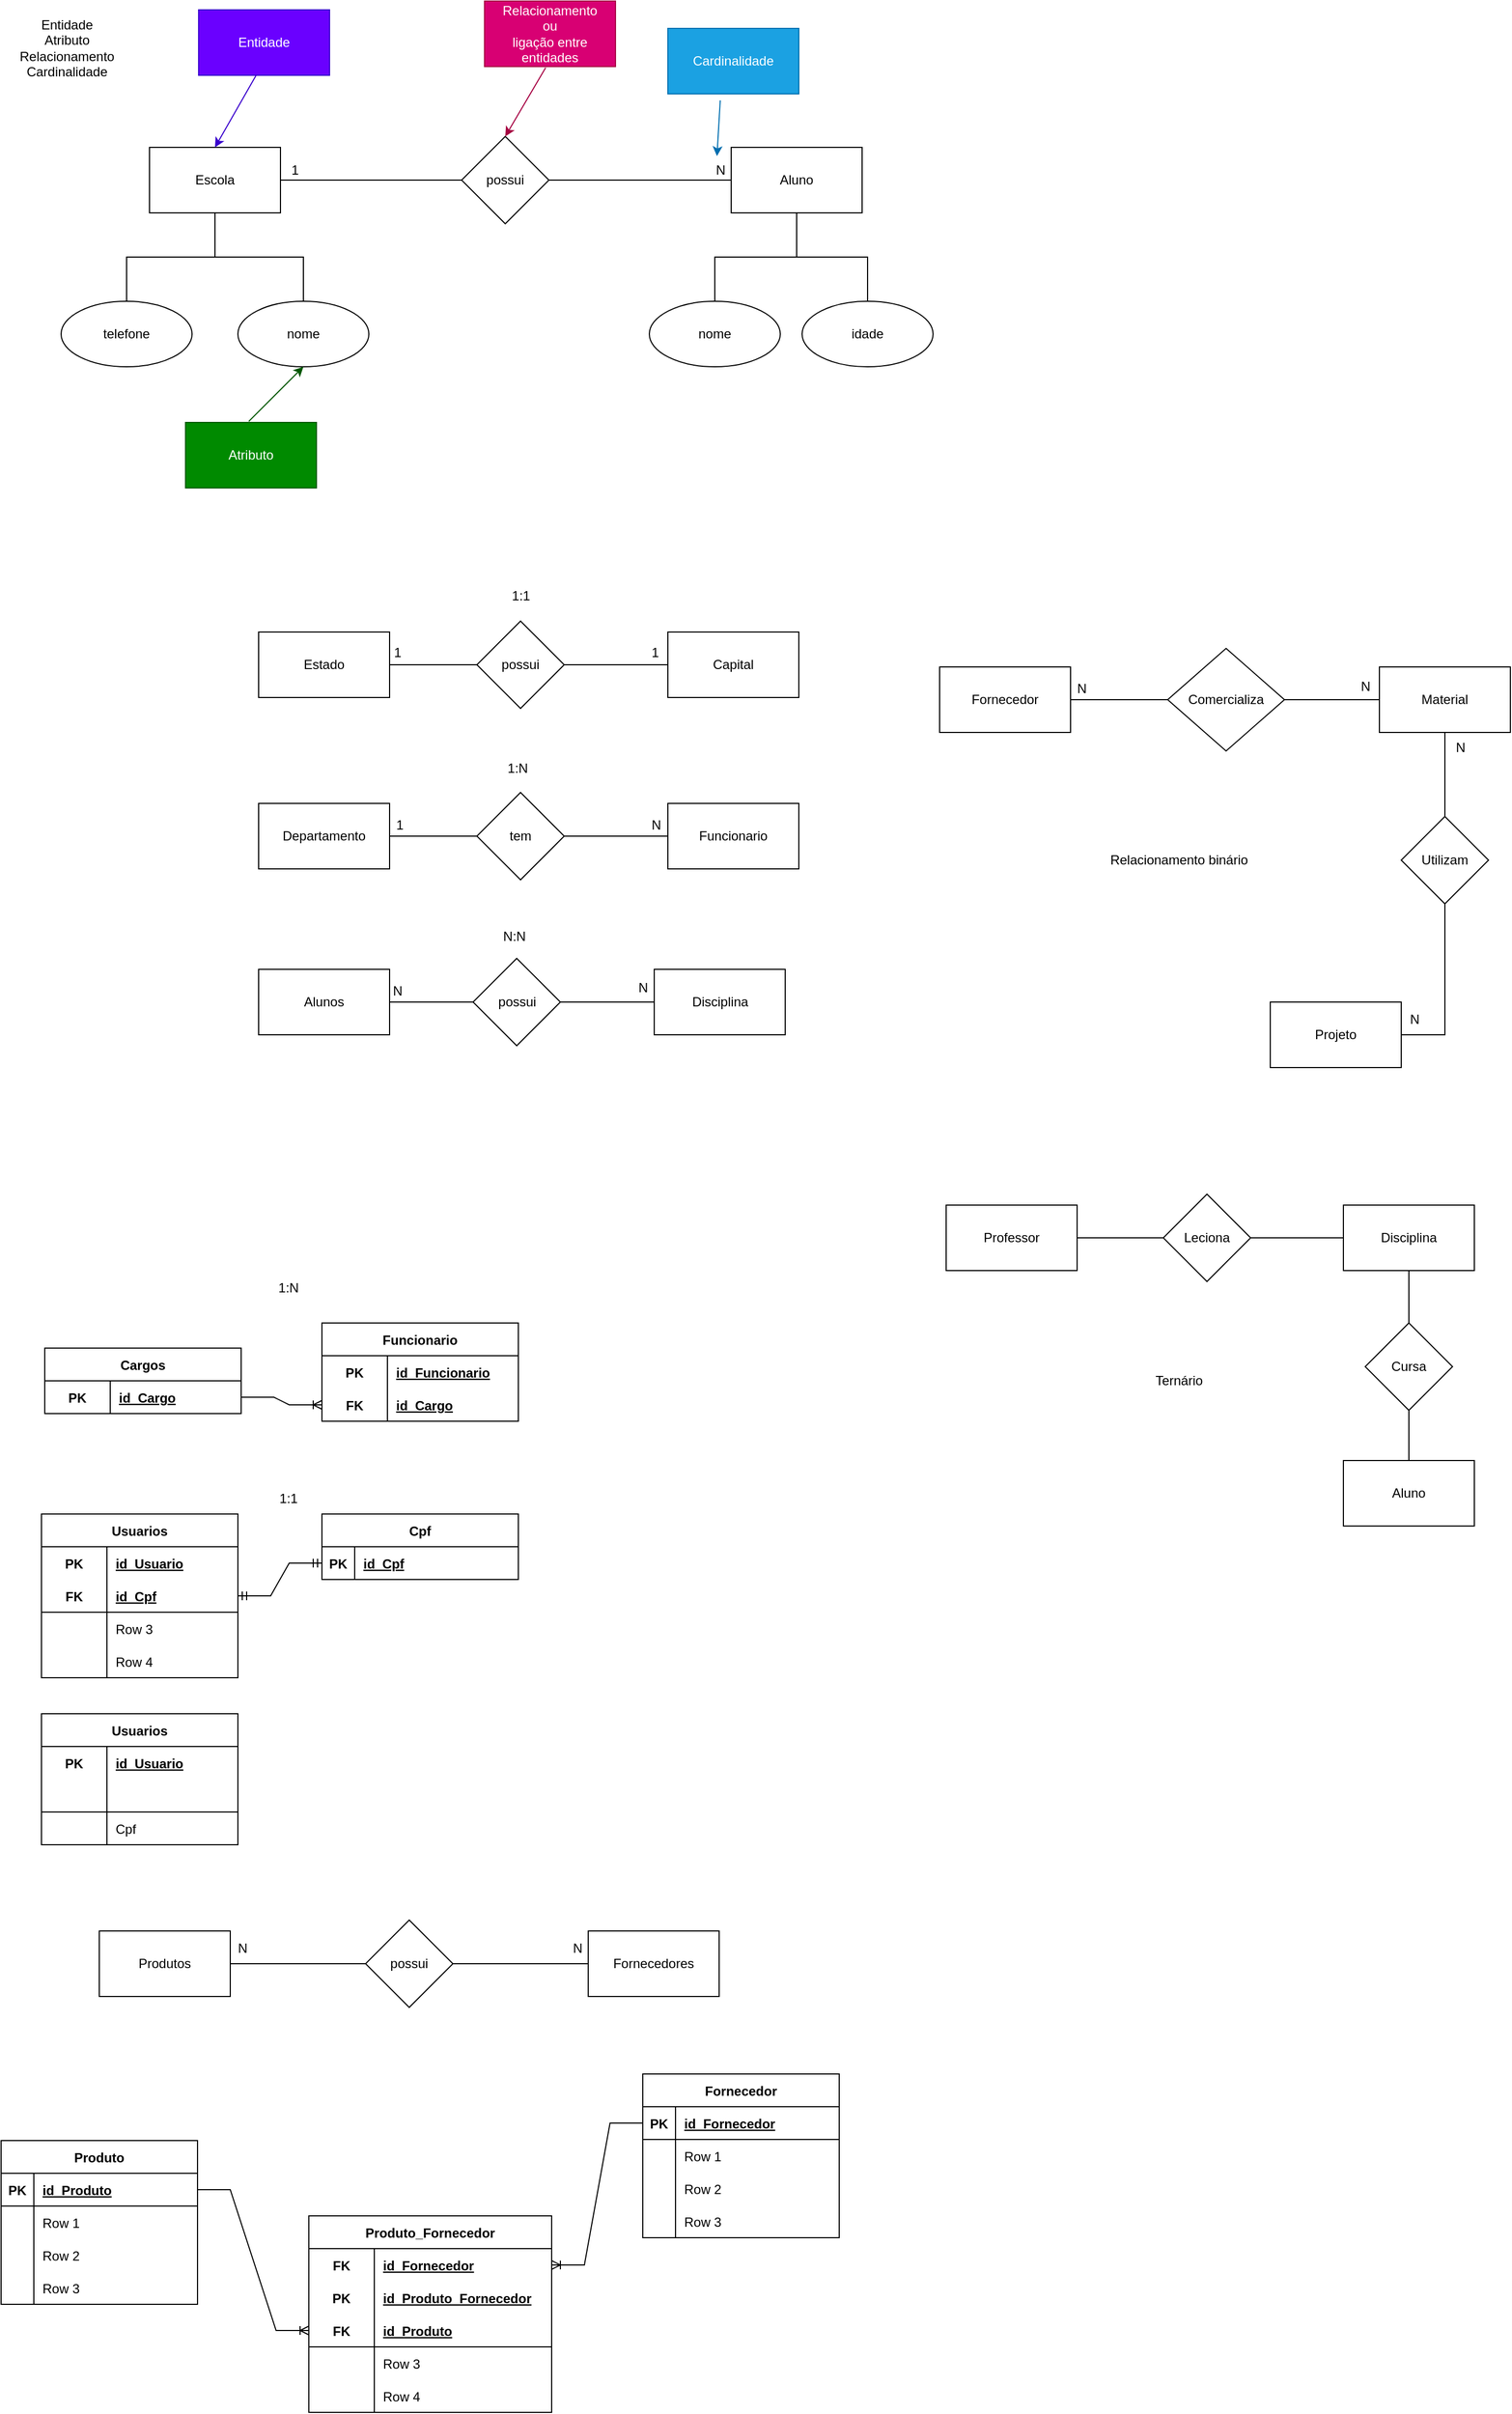 <mxfile version="20.5.3" type="device" pages="2"><diagram id="rKHKdvEZd1jbqhZ29Y1M" name="Exemplos"><mxGraphModel dx="4152" dy="2284" grid="0" gridSize="2" guides="1" tooltips="1" connect="1" arrows="1" fold="1" page="1" pageScale="1" pageWidth="827" pageHeight="1169" math="0" shadow="0"><root><mxCell id="0"/><mxCell id="1" parent="0"/><mxCell id="QCvPrQavWc6M0shcLomw-1" value="Entidade&lt;br&gt;Atributo&lt;br&gt;Relacionamento&lt;br&gt;Cardinalidade" style="text;html=1;align=center;verticalAlign=middle;resizable=0;points=[];autosize=1;strokeColor=none;fillColor=none;fontSize=12;" vertex="1" parent="1"><mxGeometry x="20" y="39" width="105" height="70" as="geometry"/></mxCell><mxCell id="QCvPrQavWc6M0shcLomw-6" value="" style="edgeStyle=orthogonalEdgeStyle;rounded=0;orthogonalLoop=1;jettySize=auto;html=1;fontSize=12;endArrow=none;endFill=0;" edge="1" parent="1" source="QCvPrQavWc6M0shcLomw-2" target="QCvPrQavWc6M0shcLomw-5"><mxGeometry relative="1" as="geometry"/></mxCell><mxCell id="QCvPrQavWc6M0shcLomw-8" value="" style="edgeStyle=orthogonalEdgeStyle;rounded=0;orthogonalLoop=1;jettySize=auto;html=1;fontSize=12;endArrow=none;endFill=0;" edge="1" parent="1" source="QCvPrQavWc6M0shcLomw-2" target="QCvPrQavWc6M0shcLomw-7"><mxGeometry relative="1" as="geometry"/></mxCell><mxCell id="QCvPrQavWc6M0shcLomw-15" style="edgeStyle=orthogonalEdgeStyle;rounded=0;orthogonalLoop=1;jettySize=auto;html=1;entryX=0;entryY=0.5;entryDx=0;entryDy=0;fontSize=12;endArrow=none;endFill=0;" edge="1" parent="1" source="QCvPrQavWc6M0shcLomw-2" target="QCvPrQavWc6M0shcLomw-14"><mxGeometry relative="1" as="geometry"/></mxCell><mxCell id="QCvPrQavWc6M0shcLomw-2" value="Escola" style="rounded=0;whiteSpace=wrap;html=1;fontSize=12;" vertex="1" parent="1"><mxGeometry x="149" y="165" width="120" height="60" as="geometry"/></mxCell><mxCell id="QCvPrQavWc6M0shcLomw-10" value="" style="edgeStyle=orthogonalEdgeStyle;rounded=0;orthogonalLoop=1;jettySize=auto;html=1;fontSize=12;endArrow=none;endFill=0;" edge="1" parent="1" source="QCvPrQavWc6M0shcLomw-3" target="QCvPrQavWc6M0shcLomw-9"><mxGeometry relative="1" as="geometry"/></mxCell><mxCell id="QCvPrQavWc6M0shcLomw-13" value="" style="edgeStyle=orthogonalEdgeStyle;rounded=0;orthogonalLoop=1;jettySize=auto;html=1;fontSize=12;endArrow=none;endFill=0;" edge="1" parent="1" source="QCvPrQavWc6M0shcLomw-3" target="QCvPrQavWc6M0shcLomw-12"><mxGeometry relative="1" as="geometry"/></mxCell><mxCell id="QCvPrQavWc6M0shcLomw-3" value="Aluno" style="rounded=0;whiteSpace=wrap;html=1;fontSize=12;" vertex="1" parent="1"><mxGeometry x="682" y="165" width="120" height="60" as="geometry"/></mxCell><mxCell id="QCvPrQavWc6M0shcLomw-5" value="nome" style="ellipse;whiteSpace=wrap;html=1;rounded=0;" vertex="1" parent="1"><mxGeometry x="230" y="306" width="120" height="60" as="geometry"/></mxCell><mxCell id="QCvPrQavWc6M0shcLomw-7" value="telefone" style="ellipse;whiteSpace=wrap;html=1;rounded=0;" vertex="1" parent="1"><mxGeometry x="68" y="306" width="120" height="60" as="geometry"/></mxCell><mxCell id="QCvPrQavWc6M0shcLomw-9" value="nome" style="ellipse;whiteSpace=wrap;html=1;rounded=0;" vertex="1" parent="1"><mxGeometry x="607" y="306" width="120" height="60" as="geometry"/></mxCell><mxCell id="QCvPrQavWc6M0shcLomw-12" value="idade" style="ellipse;whiteSpace=wrap;html=1;rounded=0;" vertex="1" parent="1"><mxGeometry x="747" y="306" width="120" height="60" as="geometry"/></mxCell><mxCell id="QCvPrQavWc6M0shcLomw-16" style="edgeStyle=orthogonalEdgeStyle;rounded=0;orthogonalLoop=1;jettySize=auto;html=1;entryX=0;entryY=0.5;entryDx=0;entryDy=0;fontSize=12;endArrow=none;endFill=0;" edge="1" parent="1" source="QCvPrQavWc6M0shcLomw-14" target="QCvPrQavWc6M0shcLomw-3"><mxGeometry relative="1" as="geometry"/></mxCell><mxCell id="QCvPrQavWc6M0shcLomw-14" value="possui" style="rhombus;whiteSpace=wrap;html=1;fontSize=12;" vertex="1" parent="1"><mxGeometry x="435" y="155" width="80" height="80" as="geometry"/></mxCell><mxCell id="QCvPrQavWc6M0shcLomw-17" value="1" style="text;html=1;align=center;verticalAlign=middle;resizable=0;points=[];autosize=1;strokeColor=none;fillColor=none;fontSize=12;" vertex="1" parent="1"><mxGeometry x="269" y="173" width="25" height="26" as="geometry"/></mxCell><mxCell id="QCvPrQavWc6M0shcLomw-18" value="N" style="text;html=1;align=center;verticalAlign=middle;resizable=0;points=[];autosize=1;strokeColor=none;fillColor=none;fontSize=12;" vertex="1" parent="1"><mxGeometry x="658" y="173" width="27" height="26" as="geometry"/></mxCell><mxCell id="QCvPrQavWc6M0shcLomw-20" value="" style="endArrow=classic;html=1;rounded=0;fontSize=12;entryX=0.5;entryY=0;entryDx=0;entryDy=0;exitX=0.442;exitY=0.989;exitDx=0;exitDy=0;exitPerimeter=0;fillColor=#6a00ff;strokeColor=#3700CC;" edge="1" parent="1" source="QCvPrQavWc6M0shcLomw-21" target="QCvPrQavWc6M0shcLomw-2"><mxGeometry width="50" height="50" relative="1" as="geometry"><mxPoint x="243" y="106" as="sourcePoint"/><mxPoint x="578" y="180" as="targetPoint"/></mxGeometry></mxCell><mxCell id="QCvPrQavWc6M0shcLomw-21" value="Entidade" style="rounded=0;whiteSpace=wrap;html=1;fontSize=12;fillColor=#6a00ff;fontColor=#ffffff;strokeColor=#3700CC;" vertex="1" parent="1"><mxGeometry x="194" y="39" width="120" height="60" as="geometry"/></mxCell><mxCell id="QCvPrQavWc6M0shcLomw-22" value="" style="endArrow=classic;html=1;rounded=0;fontSize=12;entryX=0.5;entryY=0;entryDx=0;entryDy=0;fillColor=#d80073;strokeColor=#A50040;" edge="1" parent="1" target="QCvPrQavWc6M0shcLomw-14"><mxGeometry width="50" height="50" relative="1" as="geometry"><mxPoint x="512" y="92" as="sourcePoint"/><mxPoint x="478" y="180" as="targetPoint"/></mxGeometry></mxCell><mxCell id="QCvPrQavWc6M0shcLomw-23" value="Relacionamento&lt;br&gt;ou&lt;br&gt;ligação entre entidades" style="rounded=0;whiteSpace=wrap;html=1;fontSize=12;fillColor=#d80073;fontColor=#ffffff;strokeColor=#A50040;" vertex="1" parent="1"><mxGeometry x="456" y="31" width="120" height="60" as="geometry"/></mxCell><mxCell id="QCvPrQavWc6M0shcLomw-24" value="" style="endArrow=classic;html=1;rounded=0;fontSize=12;fillColor=#008a00;strokeColor=#005700;" edge="1" parent="1"><mxGeometry width="50" height="50" relative="1" as="geometry"><mxPoint x="240" y="416" as="sourcePoint"/><mxPoint x="290" y="366" as="targetPoint"/></mxGeometry></mxCell><mxCell id="QCvPrQavWc6M0shcLomw-25" value="Atributo" style="rounded=0;whiteSpace=wrap;html=1;fontSize=12;fillColor=#008a00;fontColor=#ffffff;strokeColor=#005700;" vertex="1" parent="1"><mxGeometry x="182" y="417" width="120" height="60" as="geometry"/></mxCell><mxCell id="QCvPrQavWc6M0shcLomw-26" value="" style="endArrow=classic;html=1;rounded=0;fontSize=12;entryX=0.407;entryY=0;entryDx=0;entryDy=0;entryPerimeter=0;fillColor=#1ba1e2;strokeColor=#006EAF;" edge="1" parent="1" target="QCvPrQavWc6M0shcLomw-18"><mxGeometry width="50" height="50" relative="1" as="geometry"><mxPoint x="672" y="122" as="sourcePoint"/><mxPoint x="637" y="155" as="targetPoint"/></mxGeometry></mxCell><mxCell id="QCvPrQavWc6M0shcLomw-27" value="Cardinalidade" style="rounded=0;whiteSpace=wrap;html=1;fontSize=12;fillColor=#1ba1e2;fontColor=#ffffff;strokeColor=#006EAF;" vertex="1" parent="1"><mxGeometry x="624" y="56" width="120" height="60" as="geometry"/></mxCell><mxCell id="QCvPrQavWc6M0shcLomw-32" value="" style="edgeStyle=orthogonalEdgeStyle;rounded=0;orthogonalLoop=1;jettySize=auto;html=1;fontSize=12;endArrow=none;endFill=0;" edge="1" parent="1" source="QCvPrQavWc6M0shcLomw-29" target="QCvPrQavWc6M0shcLomw-30"><mxGeometry relative="1" as="geometry"/></mxCell><mxCell id="QCvPrQavWc6M0shcLomw-29" value="Estado" style="rounded=0;whiteSpace=wrap;html=1;fontSize=12;" vertex="1" parent="1"><mxGeometry x="249" y="609" width="120" height="60" as="geometry"/></mxCell><mxCell id="QCvPrQavWc6M0shcLomw-33" value="" style="edgeStyle=orthogonalEdgeStyle;rounded=0;orthogonalLoop=1;jettySize=auto;html=1;fontSize=12;endArrow=none;endFill=0;" edge="1" parent="1" source="QCvPrQavWc6M0shcLomw-30" target="QCvPrQavWc6M0shcLomw-31"><mxGeometry relative="1" as="geometry"/></mxCell><mxCell id="QCvPrQavWc6M0shcLomw-30" value="possui" style="rhombus;whiteSpace=wrap;html=1;fontSize=12;" vertex="1" parent="1"><mxGeometry x="449" y="599" width="80" height="80" as="geometry"/></mxCell><mxCell id="QCvPrQavWc6M0shcLomw-31" value="Capital" style="rounded=0;whiteSpace=wrap;html=1;fontSize=12;" vertex="1" parent="1"><mxGeometry x="624" y="609" width="120" height="60" as="geometry"/></mxCell><mxCell id="QCvPrQavWc6M0shcLomw-34" value="1" style="text;html=1;align=center;verticalAlign=middle;resizable=0;points=[];autosize=1;strokeColor=none;fillColor=none;fontSize=12;" vertex="1" parent="1"><mxGeometry x="363" y="615" width="25" height="26" as="geometry"/></mxCell><mxCell id="QCvPrQavWc6M0shcLomw-36" value="1" style="text;html=1;align=center;verticalAlign=middle;resizable=0;points=[];autosize=1;strokeColor=none;fillColor=none;fontSize=12;" vertex="1" parent="1"><mxGeometry x="599" y="615" width="25" height="26" as="geometry"/></mxCell><mxCell id="QCvPrQavWc6M0shcLomw-37" value="1:1" style="text;html=1;align=center;verticalAlign=middle;resizable=0;points=[];autosize=1;strokeColor=none;fillColor=none;fontSize=12;" vertex="1" parent="1"><mxGeometry x="471.5" y="563" width="35" height="26" as="geometry"/></mxCell><mxCell id="QCvPrQavWc6M0shcLomw-41" value="" style="edgeStyle=orthogonalEdgeStyle;rounded=0;orthogonalLoop=1;jettySize=auto;html=1;fontSize=12;endArrow=none;endFill=0;" edge="1" parent="1" source="QCvPrQavWc6M0shcLomw-38" target="QCvPrQavWc6M0shcLomw-39"><mxGeometry relative="1" as="geometry"/></mxCell><mxCell id="QCvPrQavWc6M0shcLomw-38" value="Departamento" style="rounded=0;whiteSpace=wrap;html=1;fontSize=12;" vertex="1" parent="1"><mxGeometry x="249" y="766" width="120" height="60" as="geometry"/></mxCell><mxCell id="QCvPrQavWc6M0shcLomw-42" value="" style="edgeStyle=orthogonalEdgeStyle;rounded=0;orthogonalLoop=1;jettySize=auto;html=1;fontSize=12;endArrow=none;endFill=0;" edge="1" parent="1" source="QCvPrQavWc6M0shcLomw-39" target="QCvPrQavWc6M0shcLomw-40"><mxGeometry relative="1" as="geometry"/></mxCell><mxCell id="QCvPrQavWc6M0shcLomw-39" value="tem" style="rhombus;whiteSpace=wrap;html=1;fontSize=12;" vertex="1" parent="1"><mxGeometry x="449" y="756" width="80" height="80" as="geometry"/></mxCell><mxCell id="QCvPrQavWc6M0shcLomw-40" value="Funcionario" style="rounded=0;whiteSpace=wrap;html=1;fontSize=12;" vertex="1" parent="1"><mxGeometry x="624" y="766" width="120" height="60" as="geometry"/></mxCell><mxCell id="QCvPrQavWc6M0shcLomw-43" value="1" style="text;html=1;align=center;verticalAlign=middle;resizable=0;points=[];autosize=1;strokeColor=none;fillColor=none;fontSize=12;" vertex="1" parent="1"><mxGeometry x="365" y="773" width="25" height="26" as="geometry"/></mxCell><mxCell id="QCvPrQavWc6M0shcLomw-44" value="N" style="text;html=1;align=center;verticalAlign=middle;resizable=0;points=[];autosize=1;strokeColor=none;fillColor=none;fontSize=12;" vertex="1" parent="1"><mxGeometry x="599" y="773" width="27" height="26" as="geometry"/></mxCell><mxCell id="QCvPrQavWc6M0shcLomw-45" value="1:N" style="text;html=1;align=center;verticalAlign=middle;resizable=0;points=[];autosize=1;strokeColor=none;fillColor=none;fontSize=12;" vertex="1" parent="1"><mxGeometry x="467" y="721" width="37" height="26" as="geometry"/></mxCell><mxCell id="QCvPrQavWc6M0shcLomw-49" value="" style="edgeStyle=orthogonalEdgeStyle;rounded=0;orthogonalLoop=1;jettySize=auto;html=1;fontSize=12;endArrow=none;endFill=0;" edge="1" parent="1" source="QCvPrQavWc6M0shcLomw-46" target="QCvPrQavWc6M0shcLomw-48"><mxGeometry relative="1" as="geometry"/></mxCell><mxCell id="QCvPrQavWc6M0shcLomw-46" value="Alunos" style="rounded=0;whiteSpace=wrap;html=1;fontSize=12;" vertex="1" parent="1"><mxGeometry x="249" y="918" width="120" height="60" as="geometry"/></mxCell><mxCell id="QCvPrQavWc6M0shcLomw-50" value="" style="edgeStyle=orthogonalEdgeStyle;rounded=0;orthogonalLoop=1;jettySize=auto;html=1;fontSize=12;endArrow=none;endFill=0;" edge="1" parent="1" source="QCvPrQavWc6M0shcLomw-47" target="QCvPrQavWc6M0shcLomw-48"><mxGeometry relative="1" as="geometry"/></mxCell><mxCell id="QCvPrQavWc6M0shcLomw-47" value="Disciplina" style="rounded=0;whiteSpace=wrap;html=1;fontSize=12;" vertex="1" parent="1"><mxGeometry x="611.5" y="918" width="120" height="60" as="geometry"/></mxCell><mxCell id="QCvPrQavWc6M0shcLomw-48" value="possui" style="rhombus;whiteSpace=wrap;html=1;fontSize=12;" vertex="1" parent="1"><mxGeometry x="445.5" y="908" width="80" height="80" as="geometry"/></mxCell><mxCell id="QCvPrQavWc6M0shcLomw-51" value="N" style="text;html=1;align=center;verticalAlign=middle;resizable=0;points=[];autosize=1;strokeColor=none;fillColor=none;fontSize=12;" vertex="1" parent="1"><mxGeometry x="362" y="925" width="27" height="26" as="geometry"/></mxCell><mxCell id="QCvPrQavWc6M0shcLomw-52" value="N" style="text;html=1;align=center;verticalAlign=middle;resizable=0;points=[];autosize=1;strokeColor=none;fillColor=none;fontSize=12;" vertex="1" parent="1"><mxGeometry x="587" y="922" width="27" height="26" as="geometry"/></mxCell><mxCell id="QCvPrQavWc6M0shcLomw-53" value="N:N" style="text;html=1;align=center;verticalAlign=middle;resizable=0;points=[];autosize=1;strokeColor=none;fillColor=none;fontSize=12;" vertex="1" parent="1"><mxGeometry x="463" y="875" width="39" height="26" as="geometry"/></mxCell><mxCell id="QCvPrQavWc6M0shcLomw-54" value="Relacionamento binário" style="text;html=1;align=center;verticalAlign=middle;resizable=0;points=[];autosize=1;strokeColor=none;fillColor=none;fontSize=12;" vertex="1" parent="1"><mxGeometry x="1020" y="805" width="144" height="26" as="geometry"/></mxCell><mxCell id="QCvPrQavWc6M0shcLomw-55" value="Ternário" style="text;html=1;align=center;verticalAlign=middle;resizable=0;points=[];autosize=1;strokeColor=none;fillColor=none;fontSize=12;" vertex="1" parent="1"><mxGeometry x="1061.5" y="1282" width="61" height="26" as="geometry"/></mxCell><mxCell id="QCvPrQavWc6M0shcLomw-61" value="" style="edgeStyle=orthogonalEdgeStyle;rounded=0;orthogonalLoop=1;jettySize=auto;html=1;fontSize=12;endArrow=none;endFill=0;" edge="1" parent="1" source="QCvPrQavWc6M0shcLomw-56" target="QCvPrQavWc6M0shcLomw-59"><mxGeometry relative="1" as="geometry"/></mxCell><mxCell id="QCvPrQavWc6M0shcLomw-56" value="Fornecedor" style="rounded=0;whiteSpace=wrap;html=1;fontSize=12;" vertex="1" parent="1"><mxGeometry x="873" y="641" width="120" height="60" as="geometry"/></mxCell><mxCell id="QCvPrQavWc6M0shcLomw-63" value="" style="edgeStyle=orthogonalEdgeStyle;rounded=0;orthogonalLoop=1;jettySize=auto;html=1;fontSize=12;endArrow=none;endFill=0;" edge="1" parent="1" source="QCvPrQavWc6M0shcLomw-57" target="QCvPrQavWc6M0shcLomw-60"><mxGeometry relative="1" as="geometry"/></mxCell><mxCell id="QCvPrQavWc6M0shcLomw-57" value="Material" style="rounded=0;whiteSpace=wrap;html=1;fontSize=12;" vertex="1" parent="1"><mxGeometry x="1276" y="641" width="120" height="60" as="geometry"/></mxCell><mxCell id="QCvPrQavWc6M0shcLomw-58" value="Projeto" style="rounded=0;whiteSpace=wrap;html=1;fontSize=12;" vertex="1" parent="1"><mxGeometry x="1176" y="948" width="120" height="60" as="geometry"/></mxCell><mxCell id="QCvPrQavWc6M0shcLomw-62" value="" style="edgeStyle=orthogonalEdgeStyle;rounded=0;orthogonalLoop=1;jettySize=auto;html=1;fontSize=12;endArrow=none;endFill=0;" edge="1" parent="1" source="QCvPrQavWc6M0shcLomw-59" target="QCvPrQavWc6M0shcLomw-57"><mxGeometry relative="1" as="geometry"/></mxCell><mxCell id="QCvPrQavWc6M0shcLomw-59" value="Comercializa" style="rhombus;whiteSpace=wrap;html=1;fontSize=12;" vertex="1" parent="1"><mxGeometry x="1082" y="624" width="107" height="94" as="geometry"/></mxCell><mxCell id="QCvPrQavWc6M0shcLomw-64" style="edgeStyle=orthogonalEdgeStyle;rounded=0;orthogonalLoop=1;jettySize=auto;html=1;entryX=1;entryY=0.5;entryDx=0;entryDy=0;fontSize=12;endArrow=none;endFill=0;" edge="1" parent="1" source="QCvPrQavWc6M0shcLomw-60" target="QCvPrQavWc6M0shcLomw-58"><mxGeometry relative="1" as="geometry"/></mxCell><mxCell id="QCvPrQavWc6M0shcLomw-60" value="Utilizam" style="rhombus;whiteSpace=wrap;html=1;fontSize=12;" vertex="1" parent="1"><mxGeometry x="1296" y="778" width="80" height="80" as="geometry"/></mxCell><mxCell id="QCvPrQavWc6M0shcLomw-65" value="N" style="text;html=1;align=center;verticalAlign=middle;resizable=0;points=[];autosize=1;strokeColor=none;fillColor=none;fontSize=12;" vertex="1" parent="1"><mxGeometry x="989" y="648" width="27" height="26" as="geometry"/></mxCell><mxCell id="QCvPrQavWc6M0shcLomw-66" value="N" style="text;html=1;align=center;verticalAlign=middle;resizable=0;points=[];autosize=1;strokeColor=none;fillColor=none;fontSize=12;" vertex="1" parent="1"><mxGeometry x="1249" y="646" width="27" height="26" as="geometry"/></mxCell><mxCell id="QCvPrQavWc6M0shcLomw-67" value="N" style="text;html=1;align=center;verticalAlign=middle;resizable=0;points=[];autosize=1;strokeColor=none;fillColor=none;fontSize=12;" vertex="1" parent="1"><mxGeometry x="1336" y="702" width="27" height="26" as="geometry"/></mxCell><mxCell id="QCvPrQavWc6M0shcLomw-68" value="N" style="text;html=1;align=center;verticalAlign=middle;resizable=0;points=[];autosize=1;strokeColor=none;fillColor=none;fontSize=12;" vertex="1" parent="1"><mxGeometry x="1294" y="951" width="27" height="26" as="geometry"/></mxCell><mxCell id="QCvPrQavWc6M0shcLomw-77" value="" style="edgeStyle=orthogonalEdgeStyle;rounded=0;orthogonalLoop=1;jettySize=auto;html=1;fontSize=12;endArrow=none;endFill=0;" edge="1" parent="1" source="QCvPrQavWc6M0shcLomw-69" target="QCvPrQavWc6M0shcLomw-72"><mxGeometry relative="1" as="geometry"/></mxCell><mxCell id="QCvPrQavWc6M0shcLomw-69" value="Professor" style="rounded=0;whiteSpace=wrap;html=1;fontSize=12;" vertex="1" parent="1"><mxGeometry x="879" y="1134" width="120" height="60" as="geometry"/></mxCell><mxCell id="QCvPrQavWc6M0shcLomw-79" value="" style="edgeStyle=orthogonalEdgeStyle;rounded=0;orthogonalLoop=1;jettySize=auto;html=1;fontSize=12;endArrow=none;endFill=0;" edge="1" parent="1" source="QCvPrQavWc6M0shcLomw-70" target="QCvPrQavWc6M0shcLomw-73"><mxGeometry relative="1" as="geometry"/></mxCell><mxCell id="QCvPrQavWc6M0shcLomw-70" value="Disciplina" style="rounded=0;whiteSpace=wrap;html=1;fontSize=12;" vertex="1" parent="1"><mxGeometry x="1243" y="1134" width="120" height="60" as="geometry"/></mxCell><mxCell id="QCvPrQavWc6M0shcLomw-71" value="Aluno" style="rounded=0;whiteSpace=wrap;html=1;fontSize=12;" vertex="1" parent="1"><mxGeometry x="1243" y="1368" width="120" height="60" as="geometry"/></mxCell><mxCell id="QCvPrQavWc6M0shcLomw-78" value="" style="edgeStyle=orthogonalEdgeStyle;rounded=0;orthogonalLoop=1;jettySize=auto;html=1;fontSize=12;endArrow=none;endFill=0;" edge="1" parent="1" source="QCvPrQavWc6M0shcLomw-72" target="QCvPrQavWc6M0shcLomw-70"><mxGeometry relative="1" as="geometry"/></mxCell><mxCell id="QCvPrQavWc6M0shcLomw-72" value="Leciona" style="rhombus;whiteSpace=wrap;html=1;fontSize=12;" vertex="1" parent="1"><mxGeometry x="1078" y="1124" width="80" height="80" as="geometry"/></mxCell><mxCell id="QCvPrQavWc6M0shcLomw-80" value="" style="edgeStyle=orthogonalEdgeStyle;rounded=0;orthogonalLoop=1;jettySize=auto;html=1;fontSize=12;endArrow=none;endFill=0;" edge="1" parent="1" source="QCvPrQavWc6M0shcLomw-73" target="QCvPrQavWc6M0shcLomw-71"><mxGeometry relative="1" as="geometry"/></mxCell><mxCell id="QCvPrQavWc6M0shcLomw-73" value="Cursa" style="rhombus;whiteSpace=wrap;html=1;fontSize=12;" vertex="1" parent="1"><mxGeometry x="1263" y="1242" width="80" height="80" as="geometry"/></mxCell><mxCell id="QCvPrQavWc6M0shcLomw-145" value="Cargos" style="shape=table;startSize=30;container=1;collapsible=1;childLayout=tableLayout;fixedRows=1;rowLines=0;fontStyle=1;align=center;resizeLast=1;fontSize=12;" vertex="1" parent="1"><mxGeometry x="53" y="1265" width="180" height="60" as="geometry"/></mxCell><mxCell id="QCvPrQavWc6M0shcLomw-146" value="" style="shape=tableRow;horizontal=0;startSize=0;swimlaneHead=0;swimlaneBody=0;fillColor=none;collapsible=0;dropTarget=0;points=[[0,0.5],[1,0.5]];portConstraint=eastwest;top=0;left=0;right=0;bottom=0;fontSize=12;" vertex="1" parent="QCvPrQavWc6M0shcLomw-145"><mxGeometry y="30" width="180" height="30" as="geometry"/></mxCell><mxCell id="QCvPrQavWc6M0shcLomw-147" value="PK" style="shape=partialRectangle;connectable=0;fillColor=none;top=0;left=0;bottom=0;right=0;fontStyle=1;overflow=hidden;fontSize=12;" vertex="1" parent="QCvPrQavWc6M0shcLomw-146"><mxGeometry width="60" height="30" as="geometry"><mxRectangle width="60" height="30" as="alternateBounds"/></mxGeometry></mxCell><mxCell id="QCvPrQavWc6M0shcLomw-148" value="id_Cargo" style="shape=partialRectangle;connectable=0;fillColor=none;top=0;left=0;bottom=0;right=0;align=left;spacingLeft=6;fontStyle=5;overflow=hidden;fontSize=12;" vertex="1" parent="QCvPrQavWc6M0shcLomw-146"><mxGeometry x="60" width="120" height="30" as="geometry"><mxRectangle width="120" height="30" as="alternateBounds"/></mxGeometry></mxCell><mxCell id="QCvPrQavWc6M0shcLomw-158" value="1:N" style="text;html=1;align=center;verticalAlign=middle;resizable=0;points=[];autosize=1;strokeColor=none;fillColor=none;fontSize=12;" vertex="1" parent="1"><mxGeometry x="257" y="1197" width="37" height="26" as="geometry"/></mxCell><mxCell id="QCvPrQavWc6M0shcLomw-160" value="Cpf" style="shape=table;startSize=30;container=1;collapsible=1;childLayout=tableLayout;fixedRows=1;rowLines=0;fontStyle=1;align=center;resizeLast=1;fontSize=12;" vertex="1" parent="1"><mxGeometry x="307" y="1417" width="180" height="60" as="geometry"/></mxCell><mxCell id="QCvPrQavWc6M0shcLomw-161" value="" style="shape=tableRow;horizontal=0;startSize=0;swimlaneHead=0;swimlaneBody=0;fillColor=none;collapsible=0;dropTarget=0;points=[[0,0.5],[1,0.5]];portConstraint=eastwest;top=0;left=0;right=0;bottom=1;fontSize=12;" vertex="1" parent="QCvPrQavWc6M0shcLomw-160"><mxGeometry y="30" width="180" height="30" as="geometry"/></mxCell><mxCell id="QCvPrQavWc6M0shcLomw-162" value="PK" style="shape=partialRectangle;connectable=0;fillColor=none;top=0;left=0;bottom=0;right=0;fontStyle=1;overflow=hidden;fontSize=12;" vertex="1" parent="QCvPrQavWc6M0shcLomw-161"><mxGeometry width="30" height="30" as="geometry"><mxRectangle width="30" height="30" as="alternateBounds"/></mxGeometry></mxCell><mxCell id="QCvPrQavWc6M0shcLomw-163" value="id_Cpf" style="shape=partialRectangle;connectable=0;fillColor=none;top=0;left=0;bottom=0;right=0;align=left;spacingLeft=6;fontStyle=5;overflow=hidden;fontSize=12;" vertex="1" parent="QCvPrQavWc6M0shcLomw-161"><mxGeometry x="30" width="150" height="30" as="geometry"><mxRectangle width="150" height="30" as="alternateBounds"/></mxGeometry></mxCell><mxCell id="QCvPrQavWc6M0shcLomw-173" value="Usuarios" style="shape=table;startSize=30;container=1;collapsible=1;childLayout=tableLayout;fixedRows=1;rowLines=0;fontStyle=1;align=center;resizeLast=1;fontSize=12;" vertex="1" parent="1"><mxGeometry x="50" y="1417" width="180" height="150" as="geometry"/></mxCell><mxCell id="QCvPrQavWc6M0shcLomw-174" value="" style="shape=tableRow;horizontal=0;startSize=0;swimlaneHead=0;swimlaneBody=0;fillColor=none;collapsible=0;dropTarget=0;points=[[0,0.5],[1,0.5]];portConstraint=eastwest;top=0;left=0;right=0;bottom=0;fontSize=12;" vertex="1" parent="QCvPrQavWc6M0shcLomw-173"><mxGeometry y="30" width="180" height="30" as="geometry"/></mxCell><mxCell id="QCvPrQavWc6M0shcLomw-175" value="PK" style="shape=partialRectangle;connectable=0;fillColor=none;top=0;left=0;bottom=0;right=0;fontStyle=1;overflow=hidden;fontSize=12;" vertex="1" parent="QCvPrQavWc6M0shcLomw-174"><mxGeometry width="60" height="30" as="geometry"><mxRectangle width="60" height="30" as="alternateBounds"/></mxGeometry></mxCell><mxCell id="QCvPrQavWc6M0shcLomw-176" value="id_Usuario" style="shape=partialRectangle;connectable=0;fillColor=none;top=0;left=0;bottom=0;right=0;align=left;spacingLeft=6;fontStyle=5;overflow=hidden;fontSize=12;" vertex="1" parent="QCvPrQavWc6M0shcLomw-174"><mxGeometry x="60" width="120" height="30" as="geometry"><mxRectangle width="120" height="30" as="alternateBounds"/></mxGeometry></mxCell><mxCell id="QCvPrQavWc6M0shcLomw-177" value="" style="shape=tableRow;horizontal=0;startSize=0;swimlaneHead=0;swimlaneBody=0;fillColor=none;collapsible=0;dropTarget=0;points=[[0,0.5],[1,0.5]];portConstraint=eastwest;top=0;left=0;right=0;bottom=1;fontSize=12;" vertex="1" parent="QCvPrQavWc6M0shcLomw-173"><mxGeometry y="60" width="180" height="30" as="geometry"/></mxCell><mxCell id="QCvPrQavWc6M0shcLomw-178" value="FK" style="shape=partialRectangle;connectable=0;fillColor=none;top=0;left=0;bottom=0;right=0;fontStyle=1;overflow=hidden;fontSize=12;" vertex="1" parent="QCvPrQavWc6M0shcLomw-177"><mxGeometry width="60" height="30" as="geometry"><mxRectangle width="60" height="30" as="alternateBounds"/></mxGeometry></mxCell><mxCell id="QCvPrQavWc6M0shcLomw-179" value="id_Cpf" style="shape=partialRectangle;connectable=0;fillColor=none;top=0;left=0;bottom=0;right=0;align=left;spacingLeft=6;fontStyle=5;overflow=hidden;fontSize=12;" vertex="1" parent="QCvPrQavWc6M0shcLomw-177"><mxGeometry x="60" width="120" height="30" as="geometry"><mxRectangle width="120" height="30" as="alternateBounds"/></mxGeometry></mxCell><mxCell id="QCvPrQavWc6M0shcLomw-180" value="" style="shape=tableRow;horizontal=0;startSize=0;swimlaneHead=0;swimlaneBody=0;fillColor=none;collapsible=0;dropTarget=0;points=[[0,0.5],[1,0.5]];portConstraint=eastwest;top=0;left=0;right=0;bottom=0;fontSize=12;" vertex="1" parent="QCvPrQavWc6M0shcLomw-173"><mxGeometry y="90" width="180" height="30" as="geometry"/></mxCell><mxCell id="QCvPrQavWc6M0shcLomw-181" value="" style="shape=partialRectangle;connectable=0;fillColor=none;top=0;left=0;bottom=0;right=0;editable=1;overflow=hidden;fontSize=12;" vertex="1" parent="QCvPrQavWc6M0shcLomw-180"><mxGeometry width="60" height="30" as="geometry"><mxRectangle width="60" height="30" as="alternateBounds"/></mxGeometry></mxCell><mxCell id="QCvPrQavWc6M0shcLomw-182" value="Row 3" style="shape=partialRectangle;connectable=0;fillColor=none;top=0;left=0;bottom=0;right=0;align=left;spacingLeft=6;overflow=hidden;fontSize=12;" vertex="1" parent="QCvPrQavWc6M0shcLomw-180"><mxGeometry x="60" width="120" height="30" as="geometry"><mxRectangle width="120" height="30" as="alternateBounds"/></mxGeometry></mxCell><mxCell id="QCvPrQavWc6M0shcLomw-183" value="" style="shape=tableRow;horizontal=0;startSize=0;swimlaneHead=0;swimlaneBody=0;fillColor=none;collapsible=0;dropTarget=0;points=[[0,0.5],[1,0.5]];portConstraint=eastwest;top=0;left=0;right=0;bottom=0;fontSize=12;" vertex="1" parent="QCvPrQavWc6M0shcLomw-173"><mxGeometry y="120" width="180" height="30" as="geometry"/></mxCell><mxCell id="QCvPrQavWc6M0shcLomw-184" value="" style="shape=partialRectangle;connectable=0;fillColor=none;top=0;left=0;bottom=0;right=0;editable=1;overflow=hidden;fontSize=12;" vertex="1" parent="QCvPrQavWc6M0shcLomw-183"><mxGeometry width="60" height="30" as="geometry"><mxRectangle width="60" height="30" as="alternateBounds"/></mxGeometry></mxCell><mxCell id="QCvPrQavWc6M0shcLomw-185" value="Row 4" style="shape=partialRectangle;connectable=0;fillColor=none;top=0;left=0;bottom=0;right=0;align=left;spacingLeft=6;overflow=hidden;fontSize=12;" vertex="1" parent="QCvPrQavWc6M0shcLomw-183"><mxGeometry x="60" width="120" height="30" as="geometry"><mxRectangle width="120" height="30" as="alternateBounds"/></mxGeometry></mxCell><mxCell id="QCvPrQavWc6M0shcLomw-186" value="" style="edgeStyle=entityRelationEdgeStyle;fontSize=12;html=1;endArrow=ERmandOne;startArrow=ERmandOne;rounded=0;exitX=1;exitY=0.5;exitDx=0;exitDy=0;entryX=0;entryY=0.5;entryDx=0;entryDy=0;" edge="1" parent="1" source="QCvPrQavWc6M0shcLomw-173" target="QCvPrQavWc6M0shcLomw-161"><mxGeometry width="100" height="100" relative="1" as="geometry"><mxPoint x="257" y="1481" as="sourcePoint"/><mxPoint x="357" y="1381" as="targetPoint"/></mxGeometry></mxCell><mxCell id="QCvPrQavWc6M0shcLomw-187" value="1:1" style="text;html=1;align=center;verticalAlign=middle;resizable=0;points=[];autosize=1;strokeColor=none;fillColor=none;fontSize=12;" vertex="1" parent="1"><mxGeometry x="258" y="1390" width="35" height="26" as="geometry"/></mxCell><mxCell id="QCvPrQavWc6M0shcLomw-188" value="Usuarios" style="shape=table;startSize=30;container=1;collapsible=1;childLayout=tableLayout;fixedRows=1;rowLines=0;fontStyle=1;align=center;resizeLast=1;fontSize=12;" vertex="1" parent="1"><mxGeometry x="50" y="1600" width="180" height="120" as="geometry"/></mxCell><mxCell id="QCvPrQavWc6M0shcLomw-189" value="" style="shape=tableRow;horizontal=0;startSize=0;swimlaneHead=0;swimlaneBody=0;fillColor=none;collapsible=0;dropTarget=0;points=[[0,0.5],[1,0.5]];portConstraint=eastwest;top=0;left=0;right=0;bottom=0;fontSize=12;" vertex="1" parent="QCvPrQavWc6M0shcLomw-188"><mxGeometry y="30" width="180" height="30" as="geometry"/></mxCell><mxCell id="QCvPrQavWc6M0shcLomw-190" value="PK" style="shape=partialRectangle;connectable=0;fillColor=none;top=0;left=0;bottom=0;right=0;fontStyle=1;overflow=hidden;fontSize=12;" vertex="1" parent="QCvPrQavWc6M0shcLomw-189"><mxGeometry width="60" height="30" as="geometry"><mxRectangle width="60" height="30" as="alternateBounds"/></mxGeometry></mxCell><mxCell id="QCvPrQavWc6M0shcLomw-191" value="id_Usuario" style="shape=partialRectangle;connectable=0;fillColor=none;top=0;left=0;bottom=0;right=0;align=left;spacingLeft=6;fontStyle=5;overflow=hidden;fontSize=12;" vertex="1" parent="QCvPrQavWc6M0shcLomw-189"><mxGeometry x="60" width="120" height="30" as="geometry"><mxRectangle width="120" height="30" as="alternateBounds"/></mxGeometry></mxCell><mxCell id="QCvPrQavWc6M0shcLomw-192" value="" style="shape=tableRow;horizontal=0;startSize=0;swimlaneHead=0;swimlaneBody=0;fillColor=none;collapsible=0;dropTarget=0;points=[[0,0.5],[1,0.5]];portConstraint=eastwest;top=0;left=0;right=0;bottom=1;fontSize=12;" vertex="1" parent="QCvPrQavWc6M0shcLomw-188"><mxGeometry y="60" width="180" height="30" as="geometry"/></mxCell><mxCell id="QCvPrQavWc6M0shcLomw-193" value="" style="shape=partialRectangle;connectable=0;fillColor=none;top=0;left=0;bottom=0;right=0;fontStyle=1;overflow=hidden;fontSize=12;" vertex="1" parent="QCvPrQavWc6M0shcLomw-192"><mxGeometry width="60" height="30" as="geometry"><mxRectangle width="60" height="30" as="alternateBounds"/></mxGeometry></mxCell><mxCell id="QCvPrQavWc6M0shcLomw-194" value="" style="shape=partialRectangle;connectable=0;fillColor=none;top=0;left=0;bottom=0;right=0;align=left;spacingLeft=6;fontStyle=5;overflow=hidden;fontSize=12;" vertex="1" parent="QCvPrQavWc6M0shcLomw-192"><mxGeometry x="60" width="120" height="30" as="geometry"><mxRectangle width="120" height="30" as="alternateBounds"/></mxGeometry></mxCell><mxCell id="QCvPrQavWc6M0shcLomw-195" value="" style="shape=tableRow;horizontal=0;startSize=0;swimlaneHead=0;swimlaneBody=0;fillColor=none;collapsible=0;dropTarget=0;points=[[0,0.5],[1,0.5]];portConstraint=eastwest;top=0;left=0;right=0;bottom=0;fontSize=12;" vertex="1" parent="QCvPrQavWc6M0shcLomw-188"><mxGeometry y="90" width="180" height="30" as="geometry"/></mxCell><mxCell id="QCvPrQavWc6M0shcLomw-196" value="" style="shape=partialRectangle;connectable=0;fillColor=none;top=0;left=0;bottom=0;right=0;editable=1;overflow=hidden;fontSize=12;" vertex="1" parent="QCvPrQavWc6M0shcLomw-195"><mxGeometry width="60" height="30" as="geometry"><mxRectangle width="60" height="30" as="alternateBounds"/></mxGeometry></mxCell><mxCell id="QCvPrQavWc6M0shcLomw-197" value="Cpf" style="shape=partialRectangle;connectable=0;fillColor=none;top=0;left=0;bottom=0;right=0;align=left;spacingLeft=6;overflow=hidden;fontSize=12;" vertex="1" parent="QCvPrQavWc6M0shcLomw-195"><mxGeometry x="60" width="120" height="30" as="geometry"><mxRectangle width="120" height="30" as="alternateBounds"/></mxGeometry></mxCell><mxCell id="QCvPrQavWc6M0shcLomw-204" value="" style="edgeStyle=orthogonalEdgeStyle;rounded=0;orthogonalLoop=1;jettySize=auto;html=1;fontSize=12;endArrow=none;endFill=0;" edge="1" parent="1" source="QCvPrQavWc6M0shcLomw-201" target="QCvPrQavWc6M0shcLomw-202"><mxGeometry relative="1" as="geometry"/></mxCell><mxCell id="QCvPrQavWc6M0shcLomw-201" value="Produtos" style="rounded=0;whiteSpace=wrap;html=1;fontSize=12;" vertex="1" parent="1"><mxGeometry x="103" y="1799" width="120" height="60" as="geometry"/></mxCell><mxCell id="QCvPrQavWc6M0shcLomw-205" style="edgeStyle=orthogonalEdgeStyle;rounded=0;orthogonalLoop=1;jettySize=auto;html=1;entryX=0;entryY=0.5;entryDx=0;entryDy=0;fontSize=12;endArrow=none;endFill=0;" edge="1" parent="1" source="QCvPrQavWc6M0shcLomw-202" target="QCvPrQavWc6M0shcLomw-203"><mxGeometry relative="1" as="geometry"/></mxCell><mxCell id="QCvPrQavWc6M0shcLomw-202" value="possui" style="rhombus;whiteSpace=wrap;html=1;fontSize=12;" vertex="1" parent="1"><mxGeometry x="347" y="1789" width="80" height="80" as="geometry"/></mxCell><mxCell id="QCvPrQavWc6M0shcLomw-203" value="Fornecedores" style="rounded=0;whiteSpace=wrap;html=1;fontSize=12;" vertex="1" parent="1"><mxGeometry x="551" y="1799" width="120" height="60" as="geometry"/></mxCell><mxCell id="QCvPrQavWc6M0shcLomw-207" value="N" style="text;html=1;align=center;verticalAlign=middle;resizable=0;points=[];autosize=1;strokeColor=none;fillColor=none;fontSize=12;" vertex="1" parent="1"><mxGeometry x="220" y="1802" width="27" height="26" as="geometry"/></mxCell><mxCell id="QCvPrQavWc6M0shcLomw-208" value="N" style="text;html=1;align=center;verticalAlign=middle;resizable=0;points=[];autosize=1;strokeColor=none;fillColor=none;fontSize=12;" vertex="1" parent="1"><mxGeometry x="527" y="1802" width="27" height="26" as="geometry"/></mxCell><mxCell id="QCvPrQavWc6M0shcLomw-210" value="Produto" style="shape=table;startSize=30;container=1;collapsible=1;childLayout=tableLayout;fixedRows=1;rowLines=0;fontStyle=1;align=center;resizeLast=1;fontSize=12;" vertex="1" parent="1"><mxGeometry x="13" y="1991" width="180" height="150" as="geometry"/></mxCell><mxCell id="QCvPrQavWc6M0shcLomw-211" value="" style="shape=tableRow;horizontal=0;startSize=0;swimlaneHead=0;swimlaneBody=0;fillColor=none;collapsible=0;dropTarget=0;points=[[0,0.5],[1,0.5]];portConstraint=eastwest;top=0;left=0;right=0;bottom=1;fontSize=12;" vertex="1" parent="QCvPrQavWc6M0shcLomw-210"><mxGeometry y="30" width="180" height="30" as="geometry"/></mxCell><mxCell id="QCvPrQavWc6M0shcLomw-212" value="PK" style="shape=partialRectangle;connectable=0;fillColor=none;top=0;left=0;bottom=0;right=0;fontStyle=1;overflow=hidden;fontSize=12;" vertex="1" parent="QCvPrQavWc6M0shcLomw-211"><mxGeometry width="30" height="30" as="geometry"><mxRectangle width="30" height="30" as="alternateBounds"/></mxGeometry></mxCell><mxCell id="QCvPrQavWc6M0shcLomw-213" value="id_Produto" style="shape=partialRectangle;connectable=0;fillColor=none;top=0;left=0;bottom=0;right=0;align=left;spacingLeft=6;fontStyle=5;overflow=hidden;fontSize=12;" vertex="1" parent="QCvPrQavWc6M0shcLomw-211"><mxGeometry x="30" width="150" height="30" as="geometry"><mxRectangle width="150" height="30" as="alternateBounds"/></mxGeometry></mxCell><mxCell id="QCvPrQavWc6M0shcLomw-214" value="" style="shape=tableRow;horizontal=0;startSize=0;swimlaneHead=0;swimlaneBody=0;fillColor=none;collapsible=0;dropTarget=0;points=[[0,0.5],[1,0.5]];portConstraint=eastwest;top=0;left=0;right=0;bottom=0;fontSize=12;" vertex="1" parent="QCvPrQavWc6M0shcLomw-210"><mxGeometry y="60" width="180" height="30" as="geometry"/></mxCell><mxCell id="QCvPrQavWc6M0shcLomw-215" value="" style="shape=partialRectangle;connectable=0;fillColor=none;top=0;left=0;bottom=0;right=0;editable=1;overflow=hidden;fontSize=12;" vertex="1" parent="QCvPrQavWc6M0shcLomw-214"><mxGeometry width="30" height="30" as="geometry"><mxRectangle width="30" height="30" as="alternateBounds"/></mxGeometry></mxCell><mxCell id="QCvPrQavWc6M0shcLomw-216" value="Row 1" style="shape=partialRectangle;connectable=0;fillColor=none;top=0;left=0;bottom=0;right=0;align=left;spacingLeft=6;overflow=hidden;fontSize=12;" vertex="1" parent="QCvPrQavWc6M0shcLomw-214"><mxGeometry x="30" width="150" height="30" as="geometry"><mxRectangle width="150" height="30" as="alternateBounds"/></mxGeometry></mxCell><mxCell id="QCvPrQavWc6M0shcLomw-217" value="" style="shape=tableRow;horizontal=0;startSize=0;swimlaneHead=0;swimlaneBody=0;fillColor=none;collapsible=0;dropTarget=0;points=[[0,0.5],[1,0.5]];portConstraint=eastwest;top=0;left=0;right=0;bottom=0;fontSize=12;" vertex="1" parent="QCvPrQavWc6M0shcLomw-210"><mxGeometry y="90" width="180" height="30" as="geometry"/></mxCell><mxCell id="QCvPrQavWc6M0shcLomw-218" value="" style="shape=partialRectangle;connectable=0;fillColor=none;top=0;left=0;bottom=0;right=0;editable=1;overflow=hidden;fontSize=12;" vertex="1" parent="QCvPrQavWc6M0shcLomw-217"><mxGeometry width="30" height="30" as="geometry"><mxRectangle width="30" height="30" as="alternateBounds"/></mxGeometry></mxCell><mxCell id="QCvPrQavWc6M0shcLomw-219" value="Row 2" style="shape=partialRectangle;connectable=0;fillColor=none;top=0;left=0;bottom=0;right=0;align=left;spacingLeft=6;overflow=hidden;fontSize=12;" vertex="1" parent="QCvPrQavWc6M0shcLomw-217"><mxGeometry x="30" width="150" height="30" as="geometry"><mxRectangle width="150" height="30" as="alternateBounds"/></mxGeometry></mxCell><mxCell id="QCvPrQavWc6M0shcLomw-220" value="" style="shape=tableRow;horizontal=0;startSize=0;swimlaneHead=0;swimlaneBody=0;fillColor=none;collapsible=0;dropTarget=0;points=[[0,0.5],[1,0.5]];portConstraint=eastwest;top=0;left=0;right=0;bottom=0;fontSize=12;" vertex="1" parent="QCvPrQavWc6M0shcLomw-210"><mxGeometry y="120" width="180" height="30" as="geometry"/></mxCell><mxCell id="QCvPrQavWc6M0shcLomw-221" value="" style="shape=partialRectangle;connectable=0;fillColor=none;top=0;left=0;bottom=0;right=0;editable=1;overflow=hidden;fontSize=12;" vertex="1" parent="QCvPrQavWc6M0shcLomw-220"><mxGeometry width="30" height="30" as="geometry"><mxRectangle width="30" height="30" as="alternateBounds"/></mxGeometry></mxCell><mxCell id="QCvPrQavWc6M0shcLomw-222" value="Row 3" style="shape=partialRectangle;connectable=0;fillColor=none;top=0;left=0;bottom=0;right=0;align=left;spacingLeft=6;overflow=hidden;fontSize=12;" vertex="1" parent="QCvPrQavWc6M0shcLomw-220"><mxGeometry x="30" width="150" height="30" as="geometry"><mxRectangle width="150" height="30" as="alternateBounds"/></mxGeometry></mxCell><mxCell id="QCvPrQavWc6M0shcLomw-223" value="Fornecedor" style="shape=table;startSize=30;container=1;collapsible=1;childLayout=tableLayout;fixedRows=1;rowLines=0;fontStyle=1;align=center;resizeLast=1;fontSize=12;" vertex="1" parent="1"><mxGeometry x="601" y="1930" width="180" height="150" as="geometry"/></mxCell><mxCell id="QCvPrQavWc6M0shcLomw-224" value="" style="shape=tableRow;horizontal=0;startSize=0;swimlaneHead=0;swimlaneBody=0;fillColor=none;collapsible=0;dropTarget=0;points=[[0,0.5],[1,0.5]];portConstraint=eastwest;top=0;left=0;right=0;bottom=1;fontSize=12;" vertex="1" parent="QCvPrQavWc6M0shcLomw-223"><mxGeometry y="30" width="180" height="30" as="geometry"/></mxCell><mxCell id="QCvPrQavWc6M0shcLomw-225" value="PK" style="shape=partialRectangle;connectable=0;fillColor=none;top=0;left=0;bottom=0;right=0;fontStyle=1;overflow=hidden;fontSize=12;" vertex="1" parent="QCvPrQavWc6M0shcLomw-224"><mxGeometry width="30" height="30" as="geometry"><mxRectangle width="30" height="30" as="alternateBounds"/></mxGeometry></mxCell><mxCell id="QCvPrQavWc6M0shcLomw-226" value="id_Fornecedor" style="shape=partialRectangle;connectable=0;fillColor=none;top=0;left=0;bottom=0;right=0;align=left;spacingLeft=6;fontStyle=5;overflow=hidden;fontSize=12;" vertex="1" parent="QCvPrQavWc6M0shcLomw-224"><mxGeometry x="30" width="150" height="30" as="geometry"><mxRectangle width="150" height="30" as="alternateBounds"/></mxGeometry></mxCell><mxCell id="QCvPrQavWc6M0shcLomw-227" value="" style="shape=tableRow;horizontal=0;startSize=0;swimlaneHead=0;swimlaneBody=0;fillColor=none;collapsible=0;dropTarget=0;points=[[0,0.5],[1,0.5]];portConstraint=eastwest;top=0;left=0;right=0;bottom=0;fontSize=12;" vertex="1" parent="QCvPrQavWc6M0shcLomw-223"><mxGeometry y="60" width="180" height="30" as="geometry"/></mxCell><mxCell id="QCvPrQavWc6M0shcLomw-228" value="" style="shape=partialRectangle;connectable=0;fillColor=none;top=0;left=0;bottom=0;right=0;editable=1;overflow=hidden;fontSize=12;" vertex="1" parent="QCvPrQavWc6M0shcLomw-227"><mxGeometry width="30" height="30" as="geometry"><mxRectangle width="30" height="30" as="alternateBounds"/></mxGeometry></mxCell><mxCell id="QCvPrQavWc6M0shcLomw-229" value="Row 1" style="shape=partialRectangle;connectable=0;fillColor=none;top=0;left=0;bottom=0;right=0;align=left;spacingLeft=6;overflow=hidden;fontSize=12;" vertex="1" parent="QCvPrQavWc6M0shcLomw-227"><mxGeometry x="30" width="150" height="30" as="geometry"><mxRectangle width="150" height="30" as="alternateBounds"/></mxGeometry></mxCell><mxCell id="QCvPrQavWc6M0shcLomw-230" value="" style="shape=tableRow;horizontal=0;startSize=0;swimlaneHead=0;swimlaneBody=0;fillColor=none;collapsible=0;dropTarget=0;points=[[0,0.5],[1,0.5]];portConstraint=eastwest;top=0;left=0;right=0;bottom=0;fontSize=12;" vertex="1" parent="QCvPrQavWc6M0shcLomw-223"><mxGeometry y="90" width="180" height="30" as="geometry"/></mxCell><mxCell id="QCvPrQavWc6M0shcLomw-231" value="" style="shape=partialRectangle;connectable=0;fillColor=none;top=0;left=0;bottom=0;right=0;editable=1;overflow=hidden;fontSize=12;" vertex="1" parent="QCvPrQavWc6M0shcLomw-230"><mxGeometry width="30" height="30" as="geometry"><mxRectangle width="30" height="30" as="alternateBounds"/></mxGeometry></mxCell><mxCell id="QCvPrQavWc6M0shcLomw-232" value="Row 2" style="shape=partialRectangle;connectable=0;fillColor=none;top=0;left=0;bottom=0;right=0;align=left;spacingLeft=6;overflow=hidden;fontSize=12;" vertex="1" parent="QCvPrQavWc6M0shcLomw-230"><mxGeometry x="30" width="150" height="30" as="geometry"><mxRectangle width="150" height="30" as="alternateBounds"/></mxGeometry></mxCell><mxCell id="QCvPrQavWc6M0shcLomw-233" value="" style="shape=tableRow;horizontal=0;startSize=0;swimlaneHead=0;swimlaneBody=0;fillColor=none;collapsible=0;dropTarget=0;points=[[0,0.5],[1,0.5]];portConstraint=eastwest;top=0;left=0;right=0;bottom=0;fontSize=12;" vertex="1" parent="QCvPrQavWc6M0shcLomw-223"><mxGeometry y="120" width="180" height="30" as="geometry"/></mxCell><mxCell id="QCvPrQavWc6M0shcLomw-234" value="" style="shape=partialRectangle;connectable=0;fillColor=none;top=0;left=0;bottom=0;right=0;editable=1;overflow=hidden;fontSize=12;" vertex="1" parent="QCvPrQavWc6M0shcLomw-233"><mxGeometry width="30" height="30" as="geometry"><mxRectangle width="30" height="30" as="alternateBounds"/></mxGeometry></mxCell><mxCell id="QCvPrQavWc6M0shcLomw-235" value="Row 3" style="shape=partialRectangle;connectable=0;fillColor=none;top=0;left=0;bottom=0;right=0;align=left;spacingLeft=6;overflow=hidden;fontSize=12;" vertex="1" parent="QCvPrQavWc6M0shcLomw-233"><mxGeometry x="30" width="150" height="30" as="geometry"><mxRectangle width="150" height="30" as="alternateBounds"/></mxGeometry></mxCell><mxCell id="QCvPrQavWc6M0shcLomw-236" value="Produto_Fornecedor" style="shape=table;startSize=30;container=1;collapsible=1;childLayout=tableLayout;fixedRows=1;rowLines=0;fontStyle=1;align=center;resizeLast=1;fontSize=12;" vertex="1" parent="1"><mxGeometry x="295" y="2060" width="222.5" height="180" as="geometry"/></mxCell><mxCell id="QCvPrQavWc6M0shcLomw-253" style="shape=tableRow;horizontal=0;startSize=0;swimlaneHead=0;swimlaneBody=0;fillColor=none;collapsible=0;dropTarget=0;points=[[0,0.5],[1,0.5]];portConstraint=eastwest;top=0;left=0;right=0;bottom=0;fontSize=12;" vertex="1" parent="QCvPrQavWc6M0shcLomw-236"><mxGeometry y="30" width="222.5" height="30" as="geometry"/></mxCell><mxCell id="QCvPrQavWc6M0shcLomw-254" value="FK" style="shape=partialRectangle;connectable=0;fillColor=none;top=0;left=0;bottom=0;right=0;fontStyle=1;overflow=hidden;fontSize=12;" vertex="1" parent="QCvPrQavWc6M0shcLomw-253"><mxGeometry width="60" height="30" as="geometry"><mxRectangle width="60" height="30" as="alternateBounds"/></mxGeometry></mxCell><mxCell id="QCvPrQavWc6M0shcLomw-255" value="id_Fornecedor" style="shape=partialRectangle;connectable=0;fillColor=none;top=0;left=0;bottom=0;right=0;align=left;spacingLeft=6;fontStyle=5;overflow=hidden;fontSize=12;" vertex="1" parent="QCvPrQavWc6M0shcLomw-253"><mxGeometry x="60" width="162.5" height="30" as="geometry"><mxRectangle width="162.5" height="30" as="alternateBounds"/></mxGeometry></mxCell><mxCell id="QCvPrQavWc6M0shcLomw-237" value="" style="shape=tableRow;horizontal=0;startSize=0;swimlaneHead=0;swimlaneBody=0;fillColor=none;collapsible=0;dropTarget=0;points=[[0,0.5],[1,0.5]];portConstraint=eastwest;top=0;left=0;right=0;bottom=0;fontSize=12;" vertex="1" parent="QCvPrQavWc6M0shcLomw-236"><mxGeometry y="60" width="222.5" height="30" as="geometry"/></mxCell><mxCell id="QCvPrQavWc6M0shcLomw-238" value="PK" style="shape=partialRectangle;connectable=0;fillColor=none;top=0;left=0;bottom=0;right=0;fontStyle=1;overflow=hidden;fontSize=12;" vertex="1" parent="QCvPrQavWc6M0shcLomw-237"><mxGeometry width="60" height="30" as="geometry"><mxRectangle width="60" height="30" as="alternateBounds"/></mxGeometry></mxCell><mxCell id="QCvPrQavWc6M0shcLomw-239" value="id_Produto_Fornecedor" style="shape=partialRectangle;connectable=0;fillColor=none;top=0;left=0;bottom=0;right=0;align=left;spacingLeft=6;fontStyle=5;overflow=hidden;fontSize=12;" vertex="1" parent="QCvPrQavWc6M0shcLomw-237"><mxGeometry x="60" width="162.5" height="30" as="geometry"><mxRectangle width="162.5" height="30" as="alternateBounds"/></mxGeometry></mxCell><mxCell id="QCvPrQavWc6M0shcLomw-240" value="" style="shape=tableRow;horizontal=0;startSize=0;swimlaneHead=0;swimlaneBody=0;fillColor=none;collapsible=0;dropTarget=0;points=[[0,0.5],[1,0.5]];portConstraint=eastwest;top=0;left=0;right=0;bottom=1;fontSize=12;" vertex="1" parent="QCvPrQavWc6M0shcLomw-236"><mxGeometry y="90" width="222.5" height="30" as="geometry"/></mxCell><mxCell id="QCvPrQavWc6M0shcLomw-241" value="FK" style="shape=partialRectangle;connectable=0;fillColor=none;top=0;left=0;bottom=0;right=0;fontStyle=1;overflow=hidden;fontSize=12;" vertex="1" parent="QCvPrQavWc6M0shcLomw-240"><mxGeometry width="60" height="30" as="geometry"><mxRectangle width="60" height="30" as="alternateBounds"/></mxGeometry></mxCell><mxCell id="QCvPrQavWc6M0shcLomw-242" value="id_Produto" style="shape=partialRectangle;connectable=0;fillColor=none;top=0;left=0;bottom=0;right=0;align=left;spacingLeft=6;fontStyle=5;overflow=hidden;fontSize=12;" vertex="1" parent="QCvPrQavWc6M0shcLomw-240"><mxGeometry x="60" width="162.5" height="30" as="geometry"><mxRectangle width="162.5" height="30" as="alternateBounds"/></mxGeometry></mxCell><mxCell id="QCvPrQavWc6M0shcLomw-243" value="" style="shape=tableRow;horizontal=0;startSize=0;swimlaneHead=0;swimlaneBody=0;fillColor=none;collapsible=0;dropTarget=0;points=[[0,0.5],[1,0.5]];portConstraint=eastwest;top=0;left=0;right=0;bottom=0;fontSize=12;" vertex="1" parent="QCvPrQavWc6M0shcLomw-236"><mxGeometry y="120" width="222.5" height="30" as="geometry"/></mxCell><mxCell id="QCvPrQavWc6M0shcLomw-244" value="" style="shape=partialRectangle;connectable=0;fillColor=none;top=0;left=0;bottom=0;right=0;editable=1;overflow=hidden;fontSize=12;" vertex="1" parent="QCvPrQavWc6M0shcLomw-243"><mxGeometry width="60" height="30" as="geometry"><mxRectangle width="60" height="30" as="alternateBounds"/></mxGeometry></mxCell><mxCell id="QCvPrQavWc6M0shcLomw-245" value="Row 3" style="shape=partialRectangle;connectable=0;fillColor=none;top=0;left=0;bottom=0;right=0;align=left;spacingLeft=6;overflow=hidden;fontSize=12;" vertex="1" parent="QCvPrQavWc6M0shcLomw-243"><mxGeometry x="60" width="162.5" height="30" as="geometry"><mxRectangle width="162.5" height="30" as="alternateBounds"/></mxGeometry></mxCell><mxCell id="QCvPrQavWc6M0shcLomw-246" value="" style="shape=tableRow;horizontal=0;startSize=0;swimlaneHead=0;swimlaneBody=0;fillColor=none;collapsible=0;dropTarget=0;points=[[0,0.5],[1,0.5]];portConstraint=eastwest;top=0;left=0;right=0;bottom=0;fontSize=12;" vertex="1" parent="QCvPrQavWc6M0shcLomw-236"><mxGeometry y="150" width="222.5" height="30" as="geometry"/></mxCell><mxCell id="QCvPrQavWc6M0shcLomw-247" value="" style="shape=partialRectangle;connectable=0;fillColor=none;top=0;left=0;bottom=0;right=0;editable=1;overflow=hidden;fontSize=12;" vertex="1" parent="QCvPrQavWc6M0shcLomw-246"><mxGeometry width="60" height="30" as="geometry"><mxRectangle width="60" height="30" as="alternateBounds"/></mxGeometry></mxCell><mxCell id="QCvPrQavWc6M0shcLomw-248" value="Row 4" style="shape=partialRectangle;connectable=0;fillColor=none;top=0;left=0;bottom=0;right=0;align=left;spacingLeft=6;overflow=hidden;fontSize=12;" vertex="1" parent="QCvPrQavWc6M0shcLomw-246"><mxGeometry x="60" width="162.5" height="30" as="geometry"><mxRectangle width="162.5" height="30" as="alternateBounds"/></mxGeometry></mxCell><mxCell id="QCvPrQavWc6M0shcLomw-257" value="" style="edgeStyle=entityRelationEdgeStyle;fontSize=12;html=1;endArrow=ERoneToMany;rounded=0;entryX=1;entryY=0.5;entryDx=0;entryDy=0;exitX=0;exitY=0.5;exitDx=0;exitDy=0;" edge="1" parent="1" source="QCvPrQavWc6M0shcLomw-224" target="QCvPrQavWc6M0shcLomw-253"><mxGeometry width="100" height="100" relative="1" as="geometry"><mxPoint x="540" y="1952" as="sourcePoint"/><mxPoint x="529" y="2004" as="targetPoint"/></mxGeometry></mxCell><mxCell id="QCvPrQavWc6M0shcLomw-258" value="" style="edgeStyle=entityRelationEdgeStyle;fontSize=12;html=1;endArrow=ERoneToMany;rounded=0;exitX=1;exitY=0.5;exitDx=0;exitDy=0;entryX=0;entryY=0.5;entryDx=0;entryDy=0;" edge="1" parent="1" source="QCvPrQavWc6M0shcLomw-211" target="QCvPrQavWc6M0shcLomw-240"><mxGeometry width="100" height="100" relative="1" as="geometry"><mxPoint x="420" y="2031" as="sourcePoint"/><mxPoint x="520" y="1931" as="targetPoint"/></mxGeometry></mxCell><mxCell id="QCvPrQavWc6M0shcLomw-265" value="Funcionario" style="shape=table;startSize=30;container=1;collapsible=1;childLayout=tableLayout;fixedRows=1;rowLines=0;fontStyle=1;align=center;resizeLast=1;fontSize=12;" vertex="1" parent="1"><mxGeometry x="307" y="1242" width="180" height="90" as="geometry"/></mxCell><mxCell id="QCvPrQavWc6M0shcLomw-266" value="" style="shape=tableRow;horizontal=0;startSize=0;swimlaneHead=0;swimlaneBody=0;fillColor=none;collapsible=0;dropTarget=0;points=[[0,0.5],[1,0.5]];portConstraint=eastwest;top=0;left=0;right=0;bottom=0;fontSize=12;" vertex="1" parent="QCvPrQavWc6M0shcLomw-265"><mxGeometry y="30" width="180" height="30" as="geometry"/></mxCell><mxCell id="QCvPrQavWc6M0shcLomw-267" value="PK" style="shape=partialRectangle;connectable=0;fillColor=none;top=0;left=0;bottom=0;right=0;fontStyle=1;overflow=hidden;fontSize=12;" vertex="1" parent="QCvPrQavWc6M0shcLomw-266"><mxGeometry width="60" height="30" as="geometry"><mxRectangle width="60" height="30" as="alternateBounds"/></mxGeometry></mxCell><mxCell id="QCvPrQavWc6M0shcLomw-268" value="id_Funcionario" style="shape=partialRectangle;connectable=0;fillColor=none;top=0;left=0;bottom=0;right=0;align=left;spacingLeft=6;fontStyle=5;overflow=hidden;fontSize=12;" vertex="1" parent="QCvPrQavWc6M0shcLomw-266"><mxGeometry x="60" width="120" height="30" as="geometry"><mxRectangle width="120" height="30" as="alternateBounds"/></mxGeometry></mxCell><mxCell id="QCvPrQavWc6M0shcLomw-269" value="" style="shape=tableRow;horizontal=0;startSize=0;swimlaneHead=0;swimlaneBody=0;fillColor=none;collapsible=0;dropTarget=0;points=[[0,0.5],[1,0.5]];portConstraint=eastwest;top=0;left=0;right=0;bottom=1;fontSize=12;" vertex="1" parent="QCvPrQavWc6M0shcLomw-265"><mxGeometry y="60" width="180" height="30" as="geometry"/></mxCell><mxCell id="QCvPrQavWc6M0shcLomw-270" value="FK" style="shape=partialRectangle;connectable=0;fillColor=none;top=0;left=0;bottom=0;right=0;fontStyle=1;overflow=hidden;fontSize=12;" vertex="1" parent="QCvPrQavWc6M0shcLomw-269"><mxGeometry width="60" height="30" as="geometry"><mxRectangle width="60" height="30" as="alternateBounds"/></mxGeometry></mxCell><mxCell id="QCvPrQavWc6M0shcLomw-271" value="id_Cargo" style="shape=partialRectangle;connectable=0;fillColor=none;top=0;left=0;bottom=0;right=0;align=left;spacingLeft=6;fontStyle=5;overflow=hidden;fontSize=12;" vertex="1" parent="QCvPrQavWc6M0shcLomw-269"><mxGeometry x="60" width="120" height="30" as="geometry"><mxRectangle width="120" height="30" as="alternateBounds"/></mxGeometry></mxCell><mxCell id="QCvPrQavWc6M0shcLomw-272" value="" style="edgeStyle=entityRelationEdgeStyle;fontSize=12;html=1;endArrow=ERoneToMany;rounded=0;exitX=1;exitY=0.5;exitDx=0;exitDy=0;entryX=0;entryY=0.5;entryDx=0;entryDy=0;" edge="1" parent="1" source="QCvPrQavWc6M0shcLomw-146" target="QCvPrQavWc6M0shcLomw-269"><mxGeometry width="100" height="100" relative="1" as="geometry"><mxPoint x="340" y="1421" as="sourcePoint"/><mxPoint x="440" y="1321" as="targetPoint"/></mxGeometry></mxCell></root></mxGraphModel></diagram><diagram id="ChyRx574aoKrWRsRgZzH" name="MER-DER"><mxGraphModel dx="3422" dy="259" grid="0" gridSize="2" guides="1" tooltips="1" connect="1" arrows="1" fold="1" page="1" pageScale="1" pageWidth="827" pageHeight="1169" math="0" shadow="0"><root><mxCell id="0"/><mxCell id="1" parent="0"/><mxCell id="TonWWBTxAf2WMyJIBNeK-1" value="" style="edgeStyle=orthogonalEdgeStyle;rounded=0;orthogonalLoop=1;jettySize=auto;html=1;fontSize=12;endArrow=none;endFill=0;" edge="1" parent="1" source="TonWWBTxAf2WMyJIBNeK-2" target="TonWWBTxAf2WMyJIBNeK-29"><mxGeometry relative="1" as="geometry"/></mxCell><mxCell id="TonWWBTxAf2WMyJIBNeK-2" value="Usuario" style="rounded=0;whiteSpace=wrap;html=1;fontSize=12;fillColor=#60a917;fontColor=#ffffff;strokeColor=#2D7600;" vertex="1" parent="1"><mxGeometry x="-67" y="2439" width="120" height="60" as="geometry"/></mxCell><mxCell id="TonWWBTxAf2WMyJIBNeK-3" value="" style="edgeStyle=orthogonalEdgeStyle;rounded=0;orthogonalLoop=1;jettySize=auto;html=1;fontSize=12;endArrow=none;endFill=0;" edge="1" parent="1" source="TonWWBTxAf2WMyJIBNeK-6" target="TonWWBTxAf2WMyJIBNeK-19"><mxGeometry relative="1" as="geometry"/></mxCell><mxCell id="TonWWBTxAf2WMyJIBNeK-4" value="" style="edgeStyle=orthogonalEdgeStyle;rounded=0;orthogonalLoop=1;jettySize=auto;html=1;fontSize=12;endArrow=none;endFill=0;" edge="1" parent="1" source="TonWWBTxAf2WMyJIBNeK-6" target="TonWWBTxAf2WMyJIBNeK-20"><mxGeometry relative="1" as="geometry"/></mxCell><mxCell id="TonWWBTxAf2WMyJIBNeK-5" style="edgeStyle=orthogonalEdgeStyle;rounded=0;orthogonalLoop=1;jettySize=auto;html=1;entryX=0;entryY=0.5;entryDx=0;entryDy=0;fontSize=12;endArrow=none;endFill=0;" edge="1" parent="1" source="TonWWBTxAf2WMyJIBNeK-6" target="TonWWBTxAf2WMyJIBNeK-31"><mxGeometry relative="1" as="geometry"/></mxCell><mxCell id="TonWWBTxAf2WMyJIBNeK-6" value="Personagem" style="rounded=0;whiteSpace=wrap;html=1;fontSize=12;fillColor=#d80073;fontColor=#ffffff;strokeColor=#A50040;" vertex="1" parent="1"><mxGeometry x="378" y="2439" width="120" height="60" as="geometry"/></mxCell><mxCell id="TonWWBTxAf2WMyJIBNeK-7" value="" style="edgeStyle=orthogonalEdgeStyle;rounded=0;orthogonalLoop=1;jettySize=auto;html=1;fontSize=12;endArrow=none;endFill=0;" edge="1" parent="1" source="TonWWBTxAf2WMyJIBNeK-9" target="TonWWBTxAf2WMyJIBNeK-21"><mxGeometry relative="1" as="geometry"/></mxCell><mxCell id="TonWWBTxAf2WMyJIBNeK-8" value="" style="edgeStyle=orthogonalEdgeStyle;rounded=0;orthogonalLoop=1;jettySize=auto;html=1;fontSize=12;endArrow=none;endFill=0;" edge="1" parent="1" source="TonWWBTxAf2WMyJIBNeK-9" target="TonWWBTxAf2WMyJIBNeK-22"><mxGeometry relative="1" as="geometry"/></mxCell><mxCell id="TonWWBTxAf2WMyJIBNeK-9" value="Classe" style="rounded=0;whiteSpace=wrap;html=1;fontSize=12;fillColor=#1ba1e2;fontColor=#ffffff;strokeColor=#006EAF;" vertex="1" parent="1"><mxGeometry x="873" y="2439" width="120" height="60" as="geometry"/></mxCell><mxCell id="TonWWBTxAf2WMyJIBNeK-10" value="" style="edgeStyle=orthogonalEdgeStyle;rounded=0;orthogonalLoop=1;jettySize=auto;html=1;fontSize=12;endArrow=none;endFill=0;" edge="1" parent="1" source="TonWWBTxAf2WMyJIBNeK-12" target="TonWWBTxAf2WMyJIBNeK-26"><mxGeometry relative="1" as="geometry"/></mxCell><mxCell id="TonWWBTxAf2WMyJIBNeK-11" value="" style="edgeStyle=orthogonalEdgeStyle;rounded=0;orthogonalLoop=1;jettySize=auto;html=1;fontSize=12;endArrow=none;endFill=0;" edge="1" parent="1" source="TonWWBTxAf2WMyJIBNeK-12" target="TonWWBTxAf2WMyJIBNeK-27"><mxGeometry relative="1" as="geometry"/></mxCell><mxCell id="TonWWBTxAf2WMyJIBNeK-12" value="Habilidade" style="rounded=0;whiteSpace=wrap;html=1;fontSize=12;fillColor=#e3c800;fontColor=#000000;strokeColor=#B09500;" vertex="1" parent="1"><mxGeometry x="873" y="2820" width="120" height="60" as="geometry"/></mxCell><mxCell id="TonWWBTxAf2WMyJIBNeK-13" value="" style="edgeStyle=orthogonalEdgeStyle;rounded=0;orthogonalLoop=1;jettySize=auto;html=1;fontSize=12;endArrow=none;endFill=0;" edge="1" parent="1" source="TonWWBTxAf2WMyJIBNeK-14" target="TonWWBTxAf2WMyJIBNeK-2"><mxGeometry relative="1" as="geometry"/></mxCell><mxCell id="TonWWBTxAf2WMyJIBNeK-14" value="Id" style="ellipse;whiteSpace=wrap;html=1;rounded=0;fontSize=12;" vertex="1" parent="1"><mxGeometry x="-262" y="2439" width="120" height="60" as="geometry"/></mxCell><mxCell id="TonWWBTxAf2WMyJIBNeK-15" value="" style="edgeStyle=orthogonalEdgeStyle;rounded=0;orthogonalLoop=1;jettySize=auto;html=1;fontSize=12;endArrow=none;endFill=0;" edge="1" parent="1" source="TonWWBTxAf2WMyJIBNeK-16" target="TonWWBTxAf2WMyJIBNeK-2"><mxGeometry relative="1" as="geometry"/></mxCell><mxCell id="TonWWBTxAf2WMyJIBNeK-16" value="email" style="ellipse;whiteSpace=wrap;html=1;rounded=0;fontSize=12;" vertex="1" parent="1"><mxGeometry x="-67" y="2575" width="120" height="60" as="geometry"/></mxCell><mxCell id="TonWWBTxAf2WMyJIBNeK-17" value="" style="edgeStyle=orthogonalEdgeStyle;rounded=0;orthogonalLoop=1;jettySize=auto;html=1;fontSize=12;endArrow=none;endFill=0;" edge="1" parent="1" source="TonWWBTxAf2WMyJIBNeK-18" target="TonWWBTxAf2WMyJIBNeK-2"><mxGeometry relative="1" as="geometry"/></mxCell><mxCell id="TonWWBTxAf2WMyJIBNeK-18" value="senha" style="ellipse;whiteSpace=wrap;html=1;rounded=0;fontSize=12;" vertex="1" parent="1"><mxGeometry x="-67" y="2299" width="120" height="60" as="geometry"/></mxCell><mxCell id="TonWWBTxAf2WMyJIBNeK-19" value="Id" style="ellipse;whiteSpace=wrap;html=1;rounded=0;" vertex="1" parent="1"><mxGeometry x="378" y="2299" width="120" height="60" as="geometry"/></mxCell><mxCell id="TonWWBTxAf2WMyJIBNeK-20" value="nome" style="ellipse;whiteSpace=wrap;html=1;rounded=0;" vertex="1" parent="1"><mxGeometry x="378" y="2579" width="120" height="60" as="geometry"/></mxCell><mxCell id="TonWWBTxAf2WMyJIBNeK-21" value="Id" style="ellipse;whiteSpace=wrap;html=1;rounded=0;" vertex="1" parent="1"><mxGeometry x="873" y="2299" width="120" height="60" as="geometry"/></mxCell><mxCell id="TonWWBTxAf2WMyJIBNeK-22" value="nome" style="ellipse;whiteSpace=wrap;html=1;rounded=0;" vertex="1" parent="1"><mxGeometry x="1069" y="2381" width="120" height="60" as="geometry"/></mxCell><mxCell id="TonWWBTxAf2WMyJIBNeK-23" style="edgeStyle=orthogonalEdgeStyle;rounded=0;orthogonalLoop=1;jettySize=auto;html=1;entryX=0.5;entryY=0;entryDx=0;entryDy=0;fontSize=12;endArrow=none;endFill=0;exitX=0.5;exitY=1;exitDx=0;exitDy=0;" edge="1" parent="1" source="TonWWBTxAf2WMyJIBNeK-9" target="TonWWBTxAf2WMyJIBNeK-33"><mxGeometry relative="1" as="geometry"/></mxCell><mxCell id="TonWWBTxAf2WMyJIBNeK-24" style="edgeStyle=orthogonalEdgeStyle;rounded=0;orthogonalLoop=1;jettySize=auto;html=1;entryX=1;entryY=0.5;entryDx=0;entryDy=0;fontSize=12;endArrow=none;endFill=0;" edge="1" parent="1" source="TonWWBTxAf2WMyJIBNeK-25" target="TonWWBTxAf2WMyJIBNeK-9"><mxGeometry relative="1" as="geometry"/></mxCell><mxCell id="TonWWBTxAf2WMyJIBNeK-25" value="descricao" style="ellipse;whiteSpace=wrap;html=1;rounded=0;" vertex="1" parent="1"><mxGeometry x="1067" y="2503" width="120" height="60" as="geometry"/></mxCell><mxCell id="TonWWBTxAf2WMyJIBNeK-26" value="Id" style="ellipse;whiteSpace=wrap;html=1;rounded=0;" vertex="1" parent="1"><mxGeometry x="1073" y="2820" width="120" height="60" as="geometry"/></mxCell><mxCell id="TonWWBTxAf2WMyJIBNeK-27" value="nome" style="ellipse;whiteSpace=wrap;html=1;rounded=0;" vertex="1" parent="1"><mxGeometry x="673" y="2820" width="120" height="60" as="geometry"/></mxCell><mxCell id="TonWWBTxAf2WMyJIBNeK-28" style="edgeStyle=orthogonalEdgeStyle;rounded=0;orthogonalLoop=1;jettySize=auto;html=1;entryX=0;entryY=0.5;entryDx=0;entryDy=0;fontSize=12;endArrow=none;endFill=0;" edge="1" parent="1" source="TonWWBTxAf2WMyJIBNeK-29" target="TonWWBTxAf2WMyJIBNeK-6"><mxGeometry relative="1" as="geometry"/></mxCell><mxCell id="TonWWBTxAf2WMyJIBNeK-29" value="possui" style="rhombus;whiteSpace=wrap;html=1;fontSize=12;" vertex="1" parent="1"><mxGeometry x="162" y="2429" width="80" height="80" as="geometry"/></mxCell><mxCell id="TonWWBTxAf2WMyJIBNeK-30" style="edgeStyle=orthogonalEdgeStyle;rounded=0;orthogonalLoop=1;jettySize=auto;html=1;entryX=0;entryY=0.5;entryDx=0;entryDy=0;fontSize=12;endArrow=none;endFill=0;" edge="1" parent="1" source="TonWWBTxAf2WMyJIBNeK-31" target="TonWWBTxAf2WMyJIBNeK-9"><mxGeometry relative="1" as="geometry"/></mxCell><mxCell id="TonWWBTxAf2WMyJIBNeK-31" value="possui" style="rhombus;whiteSpace=wrap;html=1;fontSize=12;" vertex="1" parent="1"><mxGeometry x="647" y="2429" width="80" height="80" as="geometry"/></mxCell><mxCell id="TonWWBTxAf2WMyJIBNeK-32" value="" style="edgeStyle=orthogonalEdgeStyle;rounded=0;orthogonalLoop=1;jettySize=auto;html=1;fontSize=12;endArrow=none;endFill=0;entryX=0.5;entryY=0;entryDx=0;entryDy=0;" edge="1" parent="1" source="TonWWBTxAf2WMyJIBNeK-33" target="TonWWBTxAf2WMyJIBNeK-12"><mxGeometry relative="1" as="geometry"><mxPoint x="933" y="3044" as="targetPoint"/></mxGeometry></mxCell><mxCell id="TonWWBTxAf2WMyJIBNeK-33" value="possui" style="rhombus;whiteSpace=wrap;html=1;fontSize=12;" vertex="1" parent="1"><mxGeometry x="893" y="2629" width="80" height="80" as="geometry"/></mxCell><mxCell id="TonWWBTxAf2WMyJIBNeK-34" value="1" style="text;html=1;align=center;verticalAlign=middle;resizable=0;points=[];autosize=1;strokeColor=none;fillColor=none;fontSize=12;" vertex="1" parent="1"><mxGeometry x="52" y="2441" width="25" height="26" as="geometry"/></mxCell><mxCell id="TonWWBTxAf2WMyJIBNeK-35" value="1" style="text;html=1;align=center;verticalAlign=middle;resizable=0;points=[];autosize=1;strokeColor=none;fillColor=none;fontSize=12;" vertex="1" parent="1"><mxGeometry x="351" y="2446" width="25" height="26" as="geometry"/></mxCell><mxCell id="TonWWBTxAf2WMyJIBNeK-36" value="N" style="text;html=1;align=center;verticalAlign=middle;resizable=0;points=[];autosize=1;strokeColor=none;fillColor=none;fontSize=12;" vertex="1" parent="1"><mxGeometry x="497" y="2441" width="27" height="26" as="geometry"/></mxCell><mxCell id="TonWWBTxAf2WMyJIBNeK-37" value="1" style="text;html=1;align=center;verticalAlign=middle;resizable=0;points=[];autosize=1;strokeColor=none;fillColor=none;fontSize=12;" vertex="1" parent="1"><mxGeometry x="844" y="2445" width="25" height="26" as="geometry"/></mxCell><mxCell id="TonWWBTxAf2WMyJIBNeK-38" value="N" style="text;html=1;align=center;verticalAlign=middle;resizable=0;points=[];autosize=1;strokeColor=none;fillColor=none;fontSize=12;" vertex="1" parent="1"><mxGeometry x="934" y="2502" width="27" height="26" as="geometry"/></mxCell><mxCell id="TonWWBTxAf2WMyJIBNeK-39" value="N" style="text;html=1;align=center;verticalAlign=middle;resizable=0;points=[];autosize=1;strokeColor=none;fillColor=none;fontSize=12;" vertex="1" parent="1"><mxGeometry x="930" y="2794" width="27" height="26" as="geometry"/></mxCell><mxCell id="TonWWBTxAf2WMyJIBNeK-40" value="Usuario" style="shape=table;startSize=30;container=1;collapsible=1;childLayout=tableLayout;fixedRows=1;rowLines=0;fontStyle=1;align=center;resizeLast=1;fontSize=12;" vertex="1" parent="1"><mxGeometry x="-78.5" y="3153" width="180" height="120" as="geometry"/></mxCell><mxCell id="TonWWBTxAf2WMyJIBNeK-41" value="" style="shape=tableRow;horizontal=0;startSize=0;swimlaneHead=0;swimlaneBody=0;fillColor=none;collapsible=0;dropTarget=0;points=[[0,0.5],[1,0.5]];portConstraint=eastwest;top=0;left=0;right=0;bottom=1;fontSize=12;" vertex="1" parent="TonWWBTxAf2WMyJIBNeK-40"><mxGeometry y="30" width="180" height="30" as="geometry"/></mxCell><mxCell id="TonWWBTxAf2WMyJIBNeK-42" value="PK" style="shape=partialRectangle;connectable=0;fillColor=none;top=0;left=0;bottom=0;right=0;fontStyle=1;overflow=hidden;fontSize=12;" vertex="1" parent="TonWWBTxAf2WMyJIBNeK-41"><mxGeometry width="30" height="30" as="geometry"><mxRectangle width="30" height="30" as="alternateBounds"/></mxGeometry></mxCell><mxCell id="TonWWBTxAf2WMyJIBNeK-43" value="id_Usuario" style="shape=partialRectangle;connectable=0;fillColor=none;top=0;left=0;bottom=0;right=0;align=left;spacingLeft=6;fontStyle=5;overflow=hidden;fontSize=12;" vertex="1" parent="TonWWBTxAf2WMyJIBNeK-41"><mxGeometry x="30" width="150" height="30" as="geometry"><mxRectangle width="150" height="30" as="alternateBounds"/></mxGeometry></mxCell><mxCell id="TonWWBTxAf2WMyJIBNeK-44" value="" style="shape=tableRow;horizontal=0;startSize=0;swimlaneHead=0;swimlaneBody=0;fillColor=none;collapsible=0;dropTarget=0;points=[[0,0.5],[1,0.5]];portConstraint=eastwest;top=0;left=0;right=0;bottom=0;fontSize=12;" vertex="1" parent="TonWWBTxAf2WMyJIBNeK-40"><mxGeometry y="60" width="180" height="30" as="geometry"/></mxCell><mxCell id="TonWWBTxAf2WMyJIBNeK-45" value="" style="shape=partialRectangle;connectable=0;fillColor=none;top=0;left=0;bottom=0;right=0;editable=1;overflow=hidden;fontSize=12;" vertex="1" parent="TonWWBTxAf2WMyJIBNeK-44"><mxGeometry width="30" height="30" as="geometry"><mxRectangle width="30" height="30" as="alternateBounds"/></mxGeometry></mxCell><mxCell id="TonWWBTxAf2WMyJIBNeK-46" value="email" style="shape=partialRectangle;connectable=0;fillColor=none;top=0;left=0;bottom=0;right=0;align=left;spacingLeft=6;overflow=hidden;fontSize=12;" vertex="1" parent="TonWWBTxAf2WMyJIBNeK-44"><mxGeometry x="30" width="150" height="30" as="geometry"><mxRectangle width="150" height="30" as="alternateBounds"/></mxGeometry></mxCell><mxCell id="TonWWBTxAf2WMyJIBNeK-47" value="" style="shape=tableRow;horizontal=0;startSize=0;swimlaneHead=0;swimlaneBody=0;fillColor=none;collapsible=0;dropTarget=0;points=[[0,0.5],[1,0.5]];portConstraint=eastwest;top=0;left=0;right=0;bottom=0;fontSize=12;" vertex="1" parent="TonWWBTxAf2WMyJIBNeK-40"><mxGeometry y="90" width="180" height="30" as="geometry"/></mxCell><mxCell id="TonWWBTxAf2WMyJIBNeK-48" value="" style="shape=partialRectangle;connectable=0;fillColor=none;top=0;left=0;bottom=0;right=0;editable=1;overflow=hidden;fontSize=12;" vertex="1" parent="TonWWBTxAf2WMyJIBNeK-47"><mxGeometry width="30" height="30" as="geometry"><mxRectangle width="30" height="30" as="alternateBounds"/></mxGeometry></mxCell><mxCell id="TonWWBTxAf2WMyJIBNeK-49" value="senha" style="shape=partialRectangle;connectable=0;fillColor=none;top=0;left=0;bottom=0;right=0;align=left;spacingLeft=6;overflow=hidden;fontSize=12;" vertex="1" parent="TonWWBTxAf2WMyJIBNeK-47"><mxGeometry x="30" width="150" height="30" as="geometry"><mxRectangle width="150" height="30" as="alternateBounds"/></mxGeometry></mxCell><mxCell id="TonWWBTxAf2WMyJIBNeK-50" value="Personagem" style="shape=table;startSize=30;container=1;collapsible=1;childLayout=tableLayout;fixedRows=1;rowLines=0;fontStyle=1;align=center;resizeLast=1;fontSize=12;" vertex="1" parent="1"><mxGeometry x="190.5" y="3204" width="180" height="150" as="geometry"/></mxCell><mxCell id="TonWWBTxAf2WMyJIBNeK-51" style="shape=tableRow;horizontal=0;startSize=0;swimlaneHead=0;swimlaneBody=0;fillColor=none;collapsible=0;dropTarget=0;points=[[0,0.5],[1,0.5]];portConstraint=eastwest;top=0;left=0;right=0;bottom=0;fontSize=12;" vertex="1" parent="TonWWBTxAf2WMyJIBNeK-50"><mxGeometry y="30" width="180" height="30" as="geometry"/></mxCell><mxCell id="TonWWBTxAf2WMyJIBNeK-52" value="FK" style="shape=partialRectangle;connectable=0;fillColor=none;top=0;left=0;bottom=0;right=0;fontStyle=1;overflow=hidden;fontSize=12;" vertex="1" parent="TonWWBTxAf2WMyJIBNeK-51"><mxGeometry width="60" height="30" as="geometry"><mxRectangle width="60" height="30" as="alternateBounds"/></mxGeometry></mxCell><mxCell id="TonWWBTxAf2WMyJIBNeK-53" value="id_Classe" style="shape=partialRectangle;connectable=0;fillColor=none;top=0;left=0;bottom=0;right=0;align=left;spacingLeft=6;fontStyle=5;overflow=hidden;fontSize=12;" vertex="1" parent="TonWWBTxAf2WMyJIBNeK-51"><mxGeometry x="60" width="120" height="30" as="geometry"><mxRectangle width="120" height="30" as="alternateBounds"/></mxGeometry></mxCell><mxCell id="TonWWBTxAf2WMyJIBNeK-54" value="" style="shape=tableRow;horizontal=0;startSize=0;swimlaneHead=0;swimlaneBody=0;fillColor=none;collapsible=0;dropTarget=0;points=[[0,0.5],[1,0.5]];portConstraint=eastwest;top=0;left=0;right=0;bottom=0;fontSize=12;" vertex="1" parent="TonWWBTxAf2WMyJIBNeK-50"><mxGeometry y="60" width="180" height="30" as="geometry"/></mxCell><mxCell id="TonWWBTxAf2WMyJIBNeK-55" value="PK" style="shape=partialRectangle;connectable=0;fillColor=none;top=0;left=0;bottom=0;right=0;fontStyle=1;overflow=hidden;fontSize=12;" vertex="1" parent="TonWWBTxAf2WMyJIBNeK-54"><mxGeometry width="60" height="30" as="geometry"><mxRectangle width="60" height="30" as="alternateBounds"/></mxGeometry></mxCell><mxCell id="TonWWBTxAf2WMyJIBNeK-56" value="id_Personagem" style="shape=partialRectangle;connectable=0;fillColor=none;top=0;left=0;bottom=0;right=0;align=left;spacingLeft=6;fontStyle=5;overflow=hidden;fontSize=12;" vertex="1" parent="TonWWBTxAf2WMyJIBNeK-54"><mxGeometry x="60" width="120" height="30" as="geometry"><mxRectangle width="120" height="30" as="alternateBounds"/></mxGeometry></mxCell><mxCell id="TonWWBTxAf2WMyJIBNeK-57" value="" style="shape=tableRow;horizontal=0;startSize=0;swimlaneHead=0;swimlaneBody=0;fillColor=none;collapsible=0;dropTarget=0;points=[[0,0.5],[1,0.5]];portConstraint=eastwest;top=0;left=0;right=0;bottom=1;fontSize=12;" vertex="1" parent="TonWWBTxAf2WMyJIBNeK-50"><mxGeometry y="90" width="180" height="30" as="geometry"/></mxCell><mxCell id="TonWWBTxAf2WMyJIBNeK-58" value="FK" style="shape=partialRectangle;connectable=0;fillColor=none;top=0;left=0;bottom=0;right=0;fontStyle=1;overflow=hidden;fontSize=12;" vertex="1" parent="TonWWBTxAf2WMyJIBNeK-57"><mxGeometry width="60" height="30" as="geometry"><mxRectangle width="60" height="30" as="alternateBounds"/></mxGeometry></mxCell><mxCell id="TonWWBTxAf2WMyJIBNeK-59" value="id_Usuario" style="shape=partialRectangle;connectable=0;fillColor=none;top=0;left=0;bottom=0;right=0;align=left;spacingLeft=6;fontStyle=5;overflow=hidden;fontSize=12;" vertex="1" parent="TonWWBTxAf2WMyJIBNeK-57"><mxGeometry x="60" width="120" height="30" as="geometry"><mxRectangle width="120" height="30" as="alternateBounds"/></mxGeometry></mxCell><mxCell id="TonWWBTxAf2WMyJIBNeK-60" value="" style="shape=tableRow;horizontal=0;startSize=0;swimlaneHead=0;swimlaneBody=0;fillColor=none;collapsible=0;dropTarget=0;points=[[0,0.5],[1,0.5]];portConstraint=eastwest;top=0;left=0;right=0;bottom=0;fontSize=12;" vertex="1" parent="TonWWBTxAf2WMyJIBNeK-50"><mxGeometry y="120" width="180" height="30" as="geometry"/></mxCell><mxCell id="TonWWBTxAf2WMyJIBNeK-61" value="" style="shape=partialRectangle;connectable=0;fillColor=none;top=0;left=0;bottom=0;right=0;editable=1;overflow=hidden;fontSize=12;" vertex="1" parent="TonWWBTxAf2WMyJIBNeK-60"><mxGeometry width="60" height="30" as="geometry"><mxRectangle width="60" height="30" as="alternateBounds"/></mxGeometry></mxCell><mxCell id="TonWWBTxAf2WMyJIBNeK-62" value="nome" style="shape=partialRectangle;connectable=0;fillColor=none;top=0;left=0;bottom=0;right=0;align=left;spacingLeft=6;overflow=hidden;fontSize=12;" vertex="1" parent="TonWWBTxAf2WMyJIBNeK-60"><mxGeometry x="60" width="120" height="30" as="geometry"><mxRectangle width="120" height="30" as="alternateBounds"/></mxGeometry></mxCell><mxCell id="TonWWBTxAf2WMyJIBNeK-63" value="Classe" style="shape=table;startSize=30;container=1;collapsible=1;childLayout=tableLayout;fixedRows=1;rowLines=0;fontStyle=1;align=center;resizeLast=1;fontSize=12;" vertex="1" parent="1"><mxGeometry x="450.5" y="3156" width="180" height="120" as="geometry"/></mxCell><mxCell id="TonWWBTxAf2WMyJIBNeK-64" value="" style="shape=tableRow;horizontal=0;startSize=0;swimlaneHead=0;swimlaneBody=0;fillColor=none;collapsible=0;dropTarget=0;points=[[0,0.5],[1,0.5]];portConstraint=eastwest;top=0;left=0;right=0;bottom=1;fontSize=12;" vertex="1" parent="TonWWBTxAf2WMyJIBNeK-63"><mxGeometry y="30" width="180" height="30" as="geometry"/></mxCell><mxCell id="TonWWBTxAf2WMyJIBNeK-65" value="PK" style="shape=partialRectangle;connectable=0;fillColor=none;top=0;left=0;bottom=0;right=0;fontStyle=1;overflow=hidden;fontSize=12;" vertex="1" parent="TonWWBTxAf2WMyJIBNeK-64"><mxGeometry width="30" height="30" as="geometry"><mxRectangle width="30" height="30" as="alternateBounds"/></mxGeometry></mxCell><mxCell id="TonWWBTxAf2WMyJIBNeK-66" value="id_Classe" style="shape=partialRectangle;connectable=0;fillColor=none;top=0;left=0;bottom=0;right=0;align=left;spacingLeft=6;fontStyle=5;overflow=hidden;fontSize=12;" vertex="1" parent="TonWWBTxAf2WMyJIBNeK-64"><mxGeometry x="30" width="150" height="30" as="geometry"><mxRectangle width="150" height="30" as="alternateBounds"/></mxGeometry></mxCell><mxCell id="TonWWBTxAf2WMyJIBNeK-67" value="" style="shape=tableRow;horizontal=0;startSize=0;swimlaneHead=0;swimlaneBody=0;fillColor=none;collapsible=0;dropTarget=0;points=[[0,0.5],[1,0.5]];portConstraint=eastwest;top=0;left=0;right=0;bottom=0;fontSize=12;" vertex="1" parent="TonWWBTxAf2WMyJIBNeK-63"><mxGeometry y="60" width="180" height="30" as="geometry"/></mxCell><mxCell id="TonWWBTxAf2WMyJIBNeK-68" value="" style="shape=partialRectangle;connectable=0;fillColor=none;top=0;left=0;bottom=0;right=0;editable=1;overflow=hidden;fontSize=12;" vertex="1" parent="TonWWBTxAf2WMyJIBNeK-67"><mxGeometry width="30" height="30" as="geometry"><mxRectangle width="30" height="30" as="alternateBounds"/></mxGeometry></mxCell><mxCell id="TonWWBTxAf2WMyJIBNeK-69" value="nome" style="shape=partialRectangle;connectable=0;fillColor=none;top=0;left=0;bottom=0;right=0;align=left;spacingLeft=6;overflow=hidden;fontSize=12;" vertex="1" parent="TonWWBTxAf2WMyJIBNeK-67"><mxGeometry x="30" width="150" height="30" as="geometry"><mxRectangle width="150" height="30" as="alternateBounds"/></mxGeometry></mxCell><mxCell id="TonWWBTxAf2WMyJIBNeK-70" value="" style="shape=tableRow;horizontal=0;startSize=0;swimlaneHead=0;swimlaneBody=0;fillColor=none;collapsible=0;dropTarget=0;points=[[0,0.5],[1,0.5]];portConstraint=eastwest;top=0;left=0;right=0;bottom=0;fontSize=12;" vertex="1" parent="TonWWBTxAf2WMyJIBNeK-63"><mxGeometry y="90" width="180" height="30" as="geometry"/></mxCell><mxCell id="TonWWBTxAf2WMyJIBNeK-71" value="" style="shape=partialRectangle;connectable=0;fillColor=none;top=0;left=0;bottom=0;right=0;editable=1;overflow=hidden;fontSize=12;" vertex="1" parent="TonWWBTxAf2WMyJIBNeK-70"><mxGeometry width="30" height="30" as="geometry"><mxRectangle width="30" height="30" as="alternateBounds"/></mxGeometry></mxCell><mxCell id="TonWWBTxAf2WMyJIBNeK-72" value="descricao" style="shape=partialRectangle;connectable=0;fillColor=none;top=0;left=0;bottom=0;right=0;align=left;spacingLeft=6;overflow=hidden;fontSize=12;" vertex="1" parent="TonWWBTxAf2WMyJIBNeK-70"><mxGeometry x="30" width="150" height="30" as="geometry"><mxRectangle width="150" height="30" as="alternateBounds"/></mxGeometry></mxCell><mxCell id="TonWWBTxAf2WMyJIBNeK-73" value="Habilidade" style="shape=table;startSize=30;container=1;collapsible=1;childLayout=tableLayout;fixedRows=1;rowLines=0;fontStyle=1;align=center;resizeLast=1;fontSize=12;" vertex="1" parent="1"><mxGeometry x="930.5" y="3171" width="180" height="90" as="geometry"/></mxCell><mxCell id="TonWWBTxAf2WMyJIBNeK-74" value="" style="shape=tableRow;horizontal=0;startSize=0;swimlaneHead=0;swimlaneBody=0;fillColor=none;collapsible=0;dropTarget=0;points=[[0,0.5],[1,0.5]];portConstraint=eastwest;top=0;left=0;right=0;bottom=1;fontSize=12;" vertex="1" parent="TonWWBTxAf2WMyJIBNeK-73"><mxGeometry y="30" width="180" height="30" as="geometry"/></mxCell><mxCell id="TonWWBTxAf2WMyJIBNeK-75" value="PK" style="shape=partialRectangle;connectable=0;fillColor=none;top=0;left=0;bottom=0;right=0;fontStyle=1;overflow=hidden;fontSize=12;" vertex="1" parent="TonWWBTxAf2WMyJIBNeK-74"><mxGeometry width="30" height="30" as="geometry"><mxRectangle width="30" height="30" as="alternateBounds"/></mxGeometry></mxCell><mxCell id="TonWWBTxAf2WMyJIBNeK-76" value="id_Habilidade" style="shape=partialRectangle;connectable=0;fillColor=none;top=0;left=0;bottom=0;right=0;align=left;spacingLeft=6;fontStyle=5;overflow=hidden;fontSize=12;" vertex="1" parent="TonWWBTxAf2WMyJIBNeK-74"><mxGeometry x="30" width="150" height="30" as="geometry"><mxRectangle width="150" height="30" as="alternateBounds"/></mxGeometry></mxCell><mxCell id="TonWWBTxAf2WMyJIBNeK-77" value="" style="shape=tableRow;horizontal=0;startSize=0;swimlaneHead=0;swimlaneBody=0;fillColor=none;collapsible=0;dropTarget=0;points=[[0,0.5],[1,0.5]];portConstraint=eastwest;top=0;left=0;right=0;bottom=0;fontSize=12;" vertex="1" parent="TonWWBTxAf2WMyJIBNeK-73"><mxGeometry y="60" width="180" height="30" as="geometry"/></mxCell><mxCell id="TonWWBTxAf2WMyJIBNeK-78" value="" style="shape=partialRectangle;connectable=0;fillColor=none;top=0;left=0;bottom=0;right=0;editable=1;overflow=hidden;fontSize=12;" vertex="1" parent="TonWWBTxAf2WMyJIBNeK-77"><mxGeometry width="30" height="30" as="geometry"><mxRectangle width="30" height="30" as="alternateBounds"/></mxGeometry></mxCell><mxCell id="TonWWBTxAf2WMyJIBNeK-79" value="nome" style="shape=partialRectangle;connectable=0;fillColor=none;top=0;left=0;bottom=0;right=0;align=left;spacingLeft=6;overflow=hidden;fontSize=12;" vertex="1" parent="TonWWBTxAf2WMyJIBNeK-77"><mxGeometry x="30" width="150" height="30" as="geometry"><mxRectangle width="150" height="30" as="alternateBounds"/></mxGeometry></mxCell><mxCell id="TonWWBTxAf2WMyJIBNeK-80" value="ClasseHabilidade" style="shape=table;startSize=30;container=1;collapsible=1;childLayout=tableLayout;fixedRows=1;rowLines=0;fontStyle=1;align=center;resizeLast=1;fontSize=12;fillColor=#fa6800;fontColor=#000000;strokeColor=#C73500;gradientColor=none;labelBorderColor=none;" vertex="1" parent="1"><mxGeometry x="689.5" y="3002" width="180" height="102" as="geometry"/></mxCell><mxCell id="TonWWBTxAf2WMyJIBNeK-81" style="shape=tableRow;horizontal=0;startSize=0;swimlaneHead=0;swimlaneBody=0;fillColor=#fa6800;collapsible=0;dropTarget=0;points=[[0,0.5],[1,0.5]];portConstraint=eastwest;top=0;left=0;right=0;bottom=1;fontSize=12;fontColor=#000000;strokeColor=#C73500;" vertex="1" parent="TonWWBTxAf2WMyJIBNeK-80"><mxGeometry y="30" width="180" height="24" as="geometry"/></mxCell><mxCell id="TonWWBTxAf2WMyJIBNeK-82" value="FK " style="shape=partialRectangle;connectable=0;fillColor=#fa6800;top=0;left=0;bottom=0;right=0;fontStyle=1;overflow=hidden;fontSize=12;fontColor=#000000;strokeColor=#C73500;" vertex="1" parent="TonWWBTxAf2WMyJIBNeK-81"><mxGeometry width="30" height="24" as="geometry"><mxRectangle width="30" height="24" as="alternateBounds"/></mxGeometry></mxCell><mxCell id="TonWWBTxAf2WMyJIBNeK-83" value="id_Habilidade" style="shape=partialRectangle;connectable=0;fillColor=#fa6800;top=0;left=0;bottom=0;right=0;align=left;spacingLeft=6;fontStyle=5;overflow=hidden;fontSize=12;fontColor=#000000;strokeColor=#C73500;" vertex="1" parent="TonWWBTxAf2WMyJIBNeK-81"><mxGeometry x="30" width="150" height="24" as="geometry"><mxRectangle width="150" height="24" as="alternateBounds"/></mxGeometry></mxCell><mxCell id="TonWWBTxAf2WMyJIBNeK-84" style="shape=tableRow;horizontal=0;startSize=0;swimlaneHead=0;swimlaneBody=0;fillColor=#fa6800;collapsible=0;dropTarget=0;points=[[0,0.5],[1,0.5]];portConstraint=eastwest;top=0;left=0;right=0;bottom=1;fontSize=12;fontColor=#000000;strokeColor=#C73500;" vertex="1" parent="TonWWBTxAf2WMyJIBNeK-80"><mxGeometry y="54" width="180" height="24" as="geometry"/></mxCell><mxCell id="TonWWBTxAf2WMyJIBNeK-85" value="FK" style="shape=partialRectangle;connectable=0;fillColor=#fa6800;top=0;left=0;bottom=0;right=0;fontStyle=1;overflow=hidden;fontSize=12;fontColor=#000000;strokeColor=#C73500;" vertex="1" parent="TonWWBTxAf2WMyJIBNeK-84"><mxGeometry width="30" height="24" as="geometry"><mxRectangle width="30" height="24" as="alternateBounds"/></mxGeometry></mxCell><mxCell id="TonWWBTxAf2WMyJIBNeK-86" value="id_Classe" style="shape=partialRectangle;connectable=0;fillColor=#fa6800;top=0;left=0;bottom=0;right=0;align=left;spacingLeft=6;fontStyle=5;overflow=hidden;fontSize=12;fontColor=#000000;strokeColor=#C73500;" vertex="1" parent="TonWWBTxAf2WMyJIBNeK-84"><mxGeometry x="30" width="150" height="24" as="geometry"><mxRectangle width="150" height="24" as="alternateBounds"/></mxGeometry></mxCell><mxCell id="TonWWBTxAf2WMyJIBNeK-87" value="" style="shape=tableRow;horizontal=0;startSize=0;swimlaneHead=0;swimlaneBody=0;fillColor=#fa6800;collapsible=0;dropTarget=0;points=[[0,0.5],[1,0.5]];portConstraint=eastwest;top=0;left=0;right=0;bottom=1;fontSize=12;fontColor=#000000;strokeColor=#C73500;" vertex="1" parent="TonWWBTxAf2WMyJIBNeK-80"><mxGeometry y="78" width="180" height="24" as="geometry"/></mxCell><mxCell id="TonWWBTxAf2WMyJIBNeK-88" value="PK" style="shape=partialRectangle;connectable=0;fillColor=#fa6800;top=0;left=0;bottom=0;right=0;fontStyle=1;overflow=hidden;fontSize=12;fontColor=#000000;strokeColor=#C73500;" vertex="1" parent="TonWWBTxAf2WMyJIBNeK-87"><mxGeometry width="30" height="24" as="geometry"><mxRectangle width="30" height="24" as="alternateBounds"/></mxGeometry></mxCell><mxCell id="TonWWBTxAf2WMyJIBNeK-89" value="id_ClasseHabilidade" style="shape=partialRectangle;connectable=0;fillColor=#fa6800;top=0;left=0;bottom=0;right=0;align=left;spacingLeft=6;fontStyle=5;overflow=hidden;fontSize=12;fontColor=#000000;strokeColor=#C73500;" vertex="1" parent="TonWWBTxAf2WMyJIBNeK-87"><mxGeometry x="30" width="150" height="24" as="geometry"><mxRectangle width="150" height="24" as="alternateBounds"/></mxGeometry></mxCell><mxCell id="TonWWBTxAf2WMyJIBNeK-90" value="" style="edgeStyle=entityRelationEdgeStyle;fontSize=12;html=1;endArrow=ERmandOne;startArrow=ERmandOne;rounded=0;exitX=1;exitY=0.5;exitDx=0;exitDy=0;entryX=0;entryY=0.5;entryDx=0;entryDy=0;" edge="1" parent="1" source="TonWWBTxAf2WMyJIBNeK-41" target="TonWWBTxAf2WMyJIBNeK-57"><mxGeometry width="100" height="100" relative="1" as="geometry"><mxPoint x="143" y="3003" as="sourcePoint"/><mxPoint x="243" y="2903" as="targetPoint"/></mxGeometry></mxCell><mxCell id="TonWWBTxAf2WMyJIBNeK-91" value="" style="edgeStyle=entityRelationEdgeStyle;fontSize=12;html=1;endArrow=ERoneToMany;rounded=0;entryX=1;entryY=0.5;entryDx=0;entryDy=0;" edge="1" parent="1" source="TonWWBTxAf2WMyJIBNeK-64" target="TonWWBTxAf2WMyJIBNeK-51"><mxGeometry width="100" height="100" relative="1" as="geometry"><mxPoint x="538.5" y="2879" as="sourcePoint"/><mxPoint x="638.5" y="2779" as="targetPoint"/></mxGeometry></mxCell><mxCell id="TonWWBTxAf2WMyJIBNeK-92" value="" style="edgeStyle=entityRelationEdgeStyle;fontSize=12;html=1;endArrow=ERoneToMany;rounded=0;exitX=1;exitY=0.5;exitDx=0;exitDy=0;entryX=0;entryY=0.5;entryDx=0;entryDy=0;" edge="1" parent="1" source="TonWWBTxAf2WMyJIBNeK-64" target="TonWWBTxAf2WMyJIBNeK-84"><mxGeometry width="100" height="100" relative="1" as="geometry"><mxPoint x="767.5" y="2974" as="sourcePoint"/><mxPoint x="867.5" y="2874" as="targetPoint"/></mxGeometry></mxCell><mxCell id="TonWWBTxAf2WMyJIBNeK-93" value="" style="edgeStyle=entityRelationEdgeStyle;fontSize=12;html=1;endArrow=ERoneToMany;rounded=0;" edge="1" parent="1" source="TonWWBTxAf2WMyJIBNeK-74" target="TonWWBTxAf2WMyJIBNeK-81"><mxGeometry width="100" height="100" relative="1" as="geometry"><mxPoint x="767.5" y="2974" as="sourcePoint"/><mxPoint x="867.5" y="2874" as="targetPoint"/></mxGeometry></mxCell></root></mxGraphModel></diagram></mxfile>